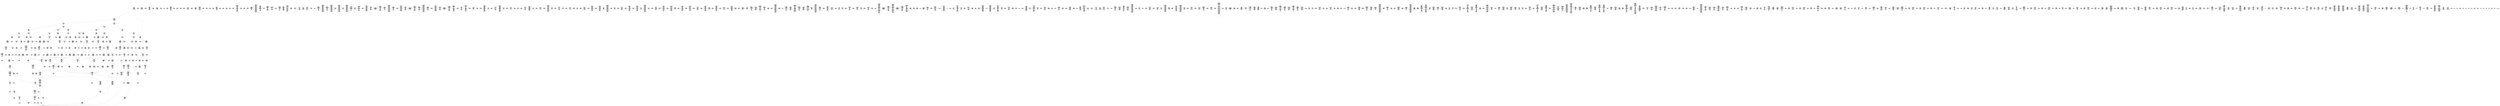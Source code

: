 /* Generated by GvGen v.1.0 (https://www.github.com/stricaud/gvgen) */

digraph G {
compound=true;
   node1 [label="[anywhere]"];
   node2 [label="# 0x0
PUSHX Data
PUSHX Data
MSTORE
PUSHX LogicData
CALLDATASIZE
LT
PUSHX Data
JUMPI
"];
   node3 [label="# 0xd
PUSHX Data
CALLDATALOAD
PUSHX BitData
SHR
PUSHX LogicData
GT
PUSHX Data
JUMPI
"];
   node4 [label="# 0x1e
PUSHX LogicData
GT
PUSHX Data
JUMPI
"];
   node5 [label="# 0x29
PUSHX LogicData
GT
PUSHX Data
JUMPI
"];
   node6 [label="# 0x34
PUSHX LogicData
EQ
PUSHX Data
JUMPI
"];
   node7 [label="# 0x3f
PUSHX LogicData
EQ
PUSHX Data
JUMPI
"];
   node8 [label="# 0x4a
PUSHX LogicData
EQ
PUSHX Data
JUMPI
"];
   node9 [label="# 0x55
PUSHX LogicData
EQ
PUSHX Data
JUMPI
"];
   node10 [label="# 0x60
PUSHX Data
REVERT
"];
   node11 [label="# 0x64
JUMPDEST
PUSHX LogicData
EQ
PUSHX Data
JUMPI
"];
   node12 [label="# 0x70
PUSHX LogicData
EQ
PUSHX Data
JUMPI
"];
   node13 [label="# 0x7b
PUSHX LogicData
EQ
PUSHX Data
JUMPI
"];
   node14 [label="# 0x86
PUSHX LogicData
EQ
PUSHX Data
JUMPI
"];
   node15 [label="# 0x91
PUSHX Data
REVERT
"];
   node16 [label="# 0x95
JUMPDEST
PUSHX LogicData
GT
PUSHX Data
JUMPI
"];
   node17 [label="# 0xa1
PUSHX LogicData
EQ
PUSHX Data
JUMPI
"];
   node18 [label="# 0xac
PUSHX LogicData
EQ
PUSHX Data
JUMPI
"];
   node19 [label="# 0xb7
PUSHX LogicData
EQ
PUSHX Data
JUMPI
"];
   node20 [label="# 0xc2
PUSHX LogicData
EQ
PUSHX Data
JUMPI
"];
   node21 [label="# 0xcd
PUSHX Data
REVERT
"];
   node22 [label="# 0xd1
JUMPDEST
PUSHX LogicData
EQ
PUSHX Data
JUMPI
"];
   node23 [label="# 0xdd
PUSHX LogicData
EQ
PUSHX Data
JUMPI
"];
   node24 [label="# 0xe8
PUSHX LogicData
EQ
PUSHX Data
JUMPI
"];
   node25 [label="# 0xf3
PUSHX Data
REVERT
"];
   node26 [label="# 0xf7
JUMPDEST
PUSHX LogicData
GT
PUSHX Data
JUMPI
"];
   node27 [label="# 0x103
PUSHX LogicData
GT
PUSHX Data
JUMPI
"];
   node28 [label="# 0x10e
PUSHX LogicData
EQ
PUSHX Data
JUMPI
"];
   node29 [label="# 0x119
PUSHX LogicData
EQ
PUSHX Data
JUMPI
"];
   node30 [label="# 0x124
PUSHX LogicData
EQ
PUSHX Data
JUMPI
"];
   node31 [label="# 0x12f
PUSHX LogicData
EQ
PUSHX Data
JUMPI
"];
   node32 [label="# 0x13a
PUSHX Data
REVERT
"];
   node33 [label="# 0x13e
JUMPDEST
PUSHX LogicData
EQ
PUSHX Data
JUMPI
"];
   node34 [label="# 0x14a
PUSHX LogicData
EQ
PUSHX Data
JUMPI
"];
   node35 [label="# 0x155
PUSHX LogicData
EQ
PUSHX Data
JUMPI
"];
   node36 [label="# 0x160
PUSHX Data
REVERT
"];
   node37 [label="# 0x164
JUMPDEST
PUSHX LogicData
GT
PUSHX Data
JUMPI
"];
   node38 [label="# 0x170
PUSHX LogicData
EQ
PUSHX Data
JUMPI
"];
   node39 [label="# 0x17b
PUSHX LogicData
EQ
PUSHX Data
JUMPI
"];
   node40 [label="# 0x186
PUSHX LogicData
EQ
PUSHX Data
JUMPI
"];
   node41 [label="# 0x191
PUSHX LogicData
EQ
PUSHX Data
JUMPI
"];
   node42 [label="# 0x19c
PUSHX Data
REVERT
"];
   node43 [label="# 0x1a0
JUMPDEST
PUSHX LogicData
EQ
PUSHX Data
JUMPI
"];
   node44 [label="# 0x1ab
PUSHX LogicData
EQ
PUSHX Data
JUMPI
"];
   node45 [label="# 0x1b6
PUSHX LogicData
EQ
PUSHX Data
JUMPI
"];
   node46 [label="# 0x1c1
JUMPDEST
PUSHX Data
REVERT
"];
   node47 [label="# 0x1c6
JUMPDEST
CALLVALUE
ISZERO
PUSHX Data
JUMPI
"];
   node48 [label="# 0x1ce
PUSHX Data
REVERT
"];
   node49 [label="# 0x1d2
JUMPDEST
PUSHX Data
PUSHX Data
CALLDATASIZE
PUSHX Data
PUSHX Data
JUMP
"];
   node50 [label="# 0x1e1
JUMPDEST
PUSHX Data
JUMP
"];
   node51 [label="# 0x1e6
JUMPDEST
PUSHX MemData
MLOAD
MSTORE
PUSHX ArithData
ADD
"];
   node52 [label="# 0x1f0
JUMPDEST
PUSHX MemData
MLOAD
SUB
RETURN
"];
   node53 [label="# 0x1f9
JUMPDEST
CALLVALUE
ISZERO
PUSHX Data
JUMPI
"];
   node54 [label="# 0x201
PUSHX Data
REVERT
"];
   node55 [label="# 0x205
JUMPDEST
PUSHX Data
PUSHX Data
CALLDATASIZE
PUSHX Data
PUSHX Data
JUMP
"];
   node56 [label="# 0x214
JUMPDEST
PUSHX Data
JUMP
"];
   node57 [label="# 0x219
JUMPDEST
PUSHX MemData
MLOAD
ISZERO
ISZERO
MSTORE
PUSHX ArithData
ADD
PUSHX Data
JUMP
"];
   node58 [label="# 0x229
JUMPDEST
CALLVALUE
ISZERO
PUSHX Data
JUMPI
"];
   node59 [label="# 0x231
PUSHX Data
REVERT
"];
   node60 [label="# 0x235
JUMPDEST
PUSHX Data
PUSHX Data
CALLDATASIZE
PUSHX Data
PUSHX Data
JUMP
"];
   node61 [label="# 0x244
JUMPDEST
PUSHX Data
JUMP
"];
   node62 [label="# 0x249
JUMPDEST
PUSHX MemData
MLOAD
PUSHX Data
PUSHX Data
JUMP
"];
   node63 [label="# 0x256
JUMPDEST
PUSHX Data
PUSHX Data
CALLDATASIZE
PUSHX Data
PUSHX Data
JUMP
"];
   node64 [label="# 0x264
JUMPDEST
PUSHX Data
JUMP
"];
   node65 [label="# 0x269
JUMPDEST
STOP
"];
   node66 [label="# 0x26b
JUMPDEST
CALLVALUE
ISZERO
PUSHX Data
JUMPI
"];
   node67 [label="# 0x273
PUSHX Data
REVERT
"];
   node68 [label="# 0x277
JUMPDEST
PUSHX Data
PUSHX Data
CALLDATASIZE
PUSHX Data
PUSHX Data
JUMP
"];
   node69 [label="# 0x286
JUMPDEST
PUSHX Data
JUMP
"];
   node70 [label="# 0x28b
JUMPDEST
CALLVALUE
ISZERO
PUSHX Data
JUMPI
"];
   node71 [label="# 0x293
PUSHX Data
REVERT
"];
   node72 [label="# 0x297
JUMPDEST
PUSHX Data
PUSHX Data
JUMP
"];
   node73 [label="# 0x2a0
JUMPDEST
CALLVALUE
ISZERO
PUSHX Data
JUMPI
"];
   node74 [label="# 0x2a8
PUSHX Data
REVERT
"];
   node75 [label="# 0x2ac
JUMPDEST
PUSHX Data
PUSHX Data
CALLDATASIZE
PUSHX Data
PUSHX Data
JUMP
"];
   node76 [label="# 0x2bb
JUMPDEST
PUSHX Data
PUSHX Data
MSTORE
PUSHX Data
MSTORE
PUSHX Data
SHA3
MSTORE
MSTORE
SHA3
SLOAD
JUMP
"];
   node77 [label="# 0x2d8
JUMPDEST
CALLVALUE
ISZERO
PUSHX Data
JUMPI
"];
   node78 [label="# 0x2e0
PUSHX Data
REVERT
"];
   node79 [label="# 0x2e4
JUMPDEST
PUSHX Data
PUSHX Data
CALLDATASIZE
PUSHX Data
PUSHX Data
JUMP
"];
   node80 [label="# 0x2f3
JUMPDEST
PUSHX Data
JUMP
"];
   node81 [label="# 0x2f8
JUMPDEST
CALLVALUE
ISZERO
PUSHX Data
JUMPI
"];
   node82 [label="# 0x300
PUSHX Data
REVERT
"];
   node83 [label="# 0x304
JUMPDEST
PUSHX Data
PUSHX Data
CALLDATASIZE
PUSHX Data
PUSHX Data
JUMP
"];
   node84 [label="# 0x313
JUMPDEST
PUSHX Data
JUMP
"];
   node85 [label="# 0x318
JUMPDEST
CALLVALUE
ISZERO
PUSHX Data
JUMPI
"];
   node86 [label="# 0x320
PUSHX Data
REVERT
"];
   node87 [label="# 0x324
JUMPDEST
PUSHX Data
PUSHX Data
CALLDATASIZE
PUSHX Data
PUSHX Data
JUMP
"];
   node88 [label="# 0x333
JUMPDEST
PUSHX Data
JUMP
"];
   node89 [label="# 0x338
JUMPDEST
CALLVALUE
ISZERO
PUSHX Data
JUMPI
"];
   node90 [label="# 0x340
PUSHX Data
REVERT
"];
   node91 [label="# 0x344
JUMPDEST
PUSHX Data
PUSHX Data
CALLDATASIZE
PUSHX Data
PUSHX Data
JUMP
"];
   node92 [label="# 0x353
JUMPDEST
PUSHX Data
JUMP
"];
   node93 [label="# 0x358
JUMPDEST
PUSHX MemData
MLOAD
PUSHX Data
PUSHX Data
JUMP
"];
   node94 [label="# 0x365
JUMPDEST
CALLVALUE
ISZERO
PUSHX Data
JUMPI
"];
   node95 [label="# 0x36d
PUSHX Data
REVERT
"];
   node96 [label="# 0x371
JUMPDEST
PUSHX Data
PUSHX Data
CALLDATASIZE
PUSHX Data
PUSHX Data
JUMP
"];
   node97 [label="# 0x380
JUMPDEST
PUSHX Data
JUMP
"];
   node98 [label="# 0x385
JUMPDEST
PUSHX MemData
MLOAD
PUSHX Data
PUSHX Data
JUMP
"];
   node99 [label="# 0x392
JUMPDEST
CALLVALUE
ISZERO
PUSHX Data
JUMPI
"];
   node100 [label="# 0x39a
PUSHX Data
REVERT
"];
   node101 [label="# 0x39e
JUMPDEST
PUSHX Data
PUSHX Data
CALLDATASIZE
PUSHX Data
PUSHX Data
JUMP
"];
   node102 [label="# 0x3ad
JUMPDEST
PUSHX Data
PUSHX Data
MSTORE
PUSHX Data
MSTORE
PUSHX Data
SHA3
SLOAD
PUSHX BitData
AND
JUMP
"];
   node103 [label="# 0x3c2
JUMPDEST
CALLVALUE
ISZERO
PUSHX Data
JUMPI
"];
   node104 [label="# 0x3ca
PUSHX Data
REVERT
"];
   node105 [label="# 0x3ce
JUMPDEST
PUSHX Data
PUSHX Data
CALLDATASIZE
PUSHX Data
PUSHX Data
JUMP
"];
   node106 [label="# 0x3dd
JUMPDEST
PUSHX Data
JUMP
"];
   node107 [label="# 0x3e2
JUMPDEST
CALLVALUE
ISZERO
PUSHX Data
JUMPI
"];
   node108 [label="# 0x3ea
PUSHX Data
REVERT
"];
   node109 [label="# 0x3ee
JUMPDEST
PUSHX Data
PUSHX Data
CALLDATASIZE
PUSHX Data
PUSHX Data
JUMP
"];
   node110 [label="# 0x3fd
JUMPDEST
PUSHX Data
JUMP
"];
   node111 [label="# 0x402
JUMPDEST
CALLVALUE
ISZERO
PUSHX Data
JUMPI
"];
   node112 [label="# 0x40a
PUSHX Data
REVERT
"];
   node113 [label="# 0x40e
JUMPDEST
PUSHX Data
PUSHX Data
JUMP
"];
   node114 [label="# 0x417
JUMPDEST
CALLVALUE
ISZERO
PUSHX Data
JUMPI
"];
   node115 [label="# 0x41f
PUSHX Data
REVERT
"];
   node116 [label="# 0x423
JUMPDEST
PUSHX Data
PUSHX Data
CALLDATASIZE
PUSHX Data
PUSHX Data
JUMP
"];
   node117 [label="# 0x432
JUMPDEST
PUSHX Data
JUMP
"];
   node118 [label="# 0x437
JUMPDEST
CALLVALUE
ISZERO
PUSHX Data
JUMPI
"];
   node119 [label="# 0x43f
PUSHX Data
REVERT
"];
   node120 [label="# 0x443
JUMPDEST
PUSHX Data
PUSHX Data
CALLDATASIZE
PUSHX Data
PUSHX Data
JUMP
"];
   node121 [label="# 0x452
JUMPDEST
PUSHX Data
JUMP
"];
   node122 [label="# 0x457
JUMPDEST
CALLVALUE
ISZERO
PUSHX Data
JUMPI
"];
   node123 [label="# 0x45f
PUSHX Data
REVERT
"];
   node124 [label="# 0x463
JUMPDEST
PUSHX StorData
SLOAD
PUSHX MemData
MLOAD
PUSHX ArithData
PUSHX BitData
PUSHX BitData
SHL
SUB
AND
MSTORE
PUSHX ArithData
ADD
PUSHX Data
JUMP
"];
   node125 [label="# 0x47f
JUMPDEST
CALLVALUE
ISZERO
PUSHX Data
JUMPI
"];
   node126 [label="# 0x487
PUSHX Data
REVERT
"];
   node127 [label="# 0x48b
JUMPDEST
PUSHX Data
PUSHX Data
CALLDATASIZE
PUSHX Data
PUSHX Data
JUMP
"];
   node128 [label="# 0x49a
JUMPDEST
PUSHX Data
PUSHX Data
MSTORE
PUSHX Data
MSTORE
PUSHX Data
SHA3
SLOAD
JUMP
"];
   node129 [label="# 0x4ac
JUMPDEST
CALLVALUE
ISZERO
PUSHX Data
JUMPI
"];
   node130 [label="# 0x4b4
PUSHX Data
REVERT
"];
   node131 [label="# 0x4b8
JUMPDEST
PUSHX Data
PUSHX Data
CALLDATASIZE
PUSHX Data
PUSHX Data
JUMP
"];
   node132 [label="# 0x4c7
JUMPDEST
PUSHX Data
JUMP
"];
   node133 [label="# 0x4cc
JUMPDEST
CALLVALUE
ISZERO
PUSHX Data
JUMPI
"];
   node134 [label="# 0x4d4
PUSHX Data
REVERT
"];
   node135 [label="# 0x4d8
JUMPDEST
PUSHX Data
PUSHX Data
CALLDATASIZE
PUSHX Data
PUSHX Data
JUMP
"];
   node136 [label="# 0x4e7
JUMPDEST
PUSHX Data
JUMP
"];
   node137 [label="# 0x4ec
JUMPDEST
CALLVALUE
ISZERO
PUSHX Data
JUMPI
"];
   node138 [label="# 0x4f4
PUSHX Data
REVERT
"];
   node139 [label="# 0x4f8
JUMPDEST
PUSHX Data
PUSHX Data
CALLDATASIZE
PUSHX Data
PUSHX Data
JUMP
"];
   node140 [label="# 0x507
JUMPDEST
PUSHX Data
JUMP
"];
   node141 [label="# 0x50c
JUMPDEST
CALLVALUE
ISZERO
PUSHX Data
JUMPI
"];
   node142 [label="# 0x514
PUSHX Data
REVERT
"];
   node143 [label="# 0x518
JUMPDEST
PUSHX Data
PUSHX Data
CALLDATASIZE
PUSHX Data
PUSHX Data
JUMP
"];
   node144 [label="# 0x527
JUMPDEST
PUSHX Data
JUMP
"];
   node145 [label="# 0x52c
JUMPDEST
CALLVALUE
ISZERO
PUSHX Data
JUMPI
"];
   node146 [label="# 0x534
PUSHX Data
REVERT
"];
   node147 [label="# 0x538
JUMPDEST
PUSHX Data
PUSHX Data
CALLDATASIZE
PUSHX Data
PUSHX Data
JUMP
"];
   node148 [label="# 0x547
JUMPDEST
PUSHX Data
JUMP
"];
   node149 [label="# 0x54c
JUMPDEST
CALLVALUE
ISZERO
PUSHX Data
JUMPI
"];
   node150 [label="# 0x554
PUSHX Data
REVERT
"];
   node151 [label="# 0x558
JUMPDEST
PUSHX Data
PUSHX Data
CALLDATASIZE
PUSHX Data
PUSHX Data
JUMP
"];
   node152 [label="# 0x567
JUMPDEST
PUSHX ArithData
PUSHX BitData
PUSHX BitData
SHL
SUB
AND
PUSHX Data
MSTORE
PUSHX Data
PUSHX Data
MSTORE
PUSHX Data
SHA3
AND
MSTORE
MSTORE
SHA3
SLOAD
PUSHX BitData
AND
JUMP
"];
   node153 [label="# 0x595
JUMPDEST
CALLVALUE
ISZERO
PUSHX Data
JUMPI
"];
   node154 [label="# 0x59d
PUSHX Data
REVERT
"];
   node155 [label="# 0x5a1
JUMPDEST
PUSHX Data
PUSHX Data
CALLDATASIZE
PUSHX Data
PUSHX Data
JUMP
"];
   node156 [label="# 0x5b0
JUMPDEST
PUSHX Data
JUMP
"];
   node157 [label="# 0x5b5
JUMPDEST
CALLVALUE
ISZERO
PUSHX Data
JUMPI
"];
   node158 [label="# 0x5bd
PUSHX Data
REVERT
"];
   node159 [label="# 0x5c1
JUMPDEST
PUSHX Data
PUSHX Data
CALLDATASIZE
PUSHX Data
PUSHX Data
JUMP
"];
   node160 [label="# 0x5d0
JUMPDEST
PUSHX Data
JUMP
"];
   node161 [label="# 0x5d5
JUMPDEST
CALLVALUE
ISZERO
PUSHX Data
JUMPI
"];
   node162 [label="# 0x5dd
PUSHX Data
REVERT
"];
   node163 [label="# 0x5e1
JUMPDEST
PUSHX Data
PUSHX Data
CALLDATASIZE
PUSHX Data
PUSHX Data
JUMP
"];
   node164 [label="# 0x5f0
JUMPDEST
PUSHX Data
JUMP
"];
   node165 [label="# 0x5f5
JUMPDEST
PUSHX Data
PUSHX ArithData
PUSHX BitData
PUSHX BitData
SHL
SUB
AND
PUSHX Data
JUMPI
"];
   node166 [label="# 0x606
PUSHX MemData
MLOAD
PUSHX BitData
PUSHX BitData
SHL
MSTORE
PUSHX Data
PUSHX ArithData
ADD
MSTORE
PUSHX Data
PUSHX ArithData
ADD
MSTORE
PUSHX Data
PUSHX ArithData
ADD
MSTORE
PUSHX BitData
PUSHX BitData
SHL
PUSHX ArithData
ADD
MSTORE
PUSHX ArithData
ADD
"];
   node167 [label="# 0x65d
JUMPDEST
PUSHX MemData
MLOAD
SUB
REVERT
"];
   node168 [label="# 0x666
JUMPDEST
PUSHX Data
MSTORE
PUSHX Data
MSTORE
PUSHX Data
SHA3
PUSHX ArithData
PUSHX BitData
PUSHX BitData
SHL
SUB
AND
MSTORE
MSTORE
SHA3
SLOAD
"];
   node169 [label="# 0x689
JUMPDEST
JUMP
"];
   node170 [label="# 0x68f
JUMPDEST
PUSHX Data
PUSHX ArithData
PUSHX BitData
PUSHX BitData
SHL
SUB
NOT
AND
PUSHX BitData
PUSHX BitData
SHL
EQ
PUSHX Data
JUMPI
"];
   node171 [label="# 0x6ab
PUSHX ArithData
PUSHX BitData
PUSHX BitData
SHL
SUB
NOT
AND
PUSHX BitData
PUSHX BitData
SHL
EQ
"];
   node172 [label="# 0x6c0
JUMPDEST
PUSHX Data
JUMPI
"];
   node173 [label="# 0x6c6
PUSHX BitData
PUSHX BitData
SHL
PUSHX ArithData
PUSHX BitData
PUSHX BitData
SHL
SUB
NOT
AND
EQ
PUSHX Data
JUMP
"];
   node174 [label="# 0x6df
JUMPDEST
PUSHX Data
MSTORE
PUSHX Data
PUSHX Data
MSTORE
PUSHX Data
SHA3
SLOAD
PUSHX Data
PUSHX Data
PUSHX Data
JUMP
"];
   node175 [label="# 0x6fc
JUMPDEST
PUSHX ArithData
ADD
PUSHX ArithData
DIV
MUL
PUSHX ArithData
ADD
PUSHX MemData
MLOAD
ADD
PUSHX Data
MSTORE
MSTORE
PUSHX ArithData
ADD
SLOAD
PUSHX Data
PUSHX Data
JUMP
"];
   node176 [label="# 0x728
JUMPDEST
ISZERO
PUSHX Data
JUMPI
"];
   node177 [label="# 0x72f
PUSHX LogicData
LT
PUSHX Data
JUMPI
"];
   node178 [label="# 0x737
PUSHX ArithData
SLOAD
DIV
MUL
MSTORE
PUSHX ArithData
ADD
PUSHX Data
JUMP
"];
   node179 [label="# 0x74a
JUMPDEST
ADD
PUSHX Data
MSTORE
PUSHX Data
PUSHX Data
SHA3
"];
   node180 [label="# 0x758
JUMPDEST
SLOAD
MSTORE
PUSHX ArithData
ADD
PUSHX ArithData
ADD
GT
PUSHX Data
JUMPI
"];
   node181 [label="# 0x76c
SUB
PUSHX BitData
AND
ADD
"];
   node182 [label="# 0x775
JUMPDEST
JUMP
"];
   node183 [label="# 0x781
JUMPDEST
PUSHX StorData
SLOAD
PUSHX ArithData
PUSHX BitData
PUSHX BitData
SHL
SUB
AND
CALLER
EQ
PUSHX Data
JUMPI
"];
   node184 [label="# 0x794
PUSHX MemData
MLOAD
PUSHX BitData
PUSHX BitData
SHL
MSTORE
PUSHX Data
PUSHX ArithData
ADD
MSTORE
PUSHX Data
PUSHX ArithData
ADD
MSTORE
PUSHX BitData
PUSHX BitData
SHL
PUSHX ArithData
ADD
MSTORE
PUSHX ArithData
ADD
PUSHX Data
JUMP
"];
   node185 [label="# 0x7cc
JUMPDEST
PUSHX StorData
SLOAD
PUSHX ArithData
PUSHX BitData
PUSHX BitData
SHL
SUB
AND
AND
EQ
PUSHX Data
JUMPI
"];
   node186 [label="# 0x7e2
PUSHX MemData
MLOAD
PUSHX BitData
PUSHX BitData
SHL
MSTORE
PUSHX Data
PUSHX ArithData
ADD
MSTORE
PUSHX Data
PUSHX ArithData
ADD
MSTORE
PUSHX BitData
PUSHX BitData
SHL
PUSHX ArithData
ADD
MSTORE
PUSHX ArithData
ADD
PUSHX Data
JUMP
"];
   node187 [label="# 0x81a
JUMPDEST
EQ
PUSHX Data
JUMPI
"];
   node188 [label="# 0x822
PUSHX MemData
MLOAD
PUSHX BitData
PUSHX BitData
SHL
MSTORE
PUSHX Data
PUSHX ArithData
ADD
MSTORE
PUSHX Data
PUSHX ArithData
ADD
MSTORE
PUSHX BitData
PUSHX BitData
SHL
PUSHX ArithData
ADD
MSTORE
PUSHX ArithData
ADD
PUSHX Data
JUMP
"];
   node189 [label="# 0x85e
JUMPDEST
EQ
PUSHX Data
JUMPI
"];
   node190 [label="# 0x866
PUSHX MemData
MLOAD
PUSHX BitData
PUSHX BitData
SHL
MSTORE
PUSHX Data
PUSHX ArithData
ADD
MSTORE
PUSHX Data
PUSHX ArithData
ADD
MSTORE
PUSHX BitData
PUSHX BitData
SHL
PUSHX ArithData
ADD
MSTORE
PUSHX ArithData
ADD
PUSHX Data
JUMP
"];
   node191 [label="# 0x8a2
JUMPDEST
PUSHX StorData
SLOAD
PUSHX StorData
SLOAD
PUSHX ArithData
PUSHX BitData
PUSHX BitData
SHL
SUB
AND
AND
PUSHX Data
"];
   node192 [label="# 0x8b8
JUMPDEST
LT
ISZERO
PUSHX Data
JUMPI
"];
   node193 [label="# 0x8c1
PUSHX ArithData
PUSHX BitData
PUSHX BitData
SHL
SUB
AND
PUSHX ArithData
PUSHX BitData
PUSHX BitData
SHL
SUB
AND
PUSHX Data
LT
PUSHX Data
JUMPI
"];
   node194 [label="# 0x8e4
PUSHX Data
PUSHX Data
JUMP
"];
   node195 [label="# 0x8eb
JUMPDEST
PUSHX ArithData
MUL
ADD
CALLDATALOAD
PUSHX MemData
MLOAD
PUSHX BitData
AND
PUSHX BitData
SHL
MSTORE
PUSHX ArithData
ADD
PUSHX Data
MSTORE
PUSHX ArithData
ADD
JUMP
"];
   node196 [label="# 0x910
JUMPDEST
PUSHX Data
PUSHX MemData
MLOAD
SUB
GAS
STATICCALL
ISZERO
ISZERO
PUSHX Data
JUMPI
"];
   node197 [label="# 0x924
RETURNDATASIZE
PUSHX Data
RETURNDATACOPY
RETURNDATASIZE
PUSHX Data
REVERT
"];
   node198 [label="# 0x92d
JUMPDEST
PUSHX MemData
MLOAD
RETURNDATASIZE
PUSHX BitData
NOT
PUSHX ArithData
ADD
AND
ADD
PUSHX Data
MSTORE
ADD
PUSHX Data
PUSHX Data
JUMP
"];
   node199 [label="# 0x951
JUMPDEST
PUSHX ArithData
PUSHX BitData
PUSHX BitData
SHL
SUB
AND
EQ
PUSHX Data
JUMPI
"];
   node200 [label="# 0x960
PUSHX MemData
MLOAD
PUSHX BitData
PUSHX BitData
SHL
MSTORE
PUSHX Data
PUSHX ArithData
ADD
MSTORE
PUSHX Data
PUSHX ArithData
ADD
MSTORE
PUSHX BitData
PUSHX BitData
SHL
PUSHX ArithData
ADD
MSTORE
PUSHX ArithData
ADD
PUSHX Data
JUMP
"];
   node201 [label="# 0x99e
JUMPDEST
PUSHX Data
PUSHX ArithData
PUSHX BitData
PUSHX BitData
SHL
SUB
AND
PUSHX Data
LT
PUSHX Data
JUMPI
"];
   node202 [label="# 0x9ba
PUSHX Data
PUSHX Data
JUMP
"];
   node203 [label="# 0x9c1
JUMPDEST
PUSHX ArithData
MUL
ADD
CALLDATALOAD
PUSHX MemData
MLOAD
PUSHX BitData
AND
PUSHX BitData
SHL
MSTORE
PUSHX ArithData
ADD
PUSHX Data
MSTORE
PUSHX ArithData
ADD
JUMP
"];
   node204 [label="# 0x9e6
JUMPDEST
PUSHX Data
PUSHX MemData
MLOAD
SUB
GAS
STATICCALL
ISZERO
ISZERO
PUSHX Data
JUMPI
"];
   node205 [label="# 0x9fa
RETURNDATASIZE
PUSHX Data
RETURNDATACOPY
RETURNDATASIZE
PUSHX Data
REVERT
"];
   node206 [label="# 0xa03
JUMPDEST
PUSHX MemData
MLOAD
RETURNDATASIZE
PUSHX BitData
NOT
PUSHX ArithData
ADD
AND
ADD
PUSHX Data
MSTORE
ADD
PUSHX Data
PUSHX Data
JUMP
"];
   node207 [label="# 0xa27
JUMPDEST
PUSHX ArithData
PUSHX BitData
PUSHX BitData
SHL
SUB
NOT
AND
PUSHX ArithData
SUB
PUSHX Data
JUMPI
"];
   node208 [label="# 0xa3c
PUSHX MemData
MLOAD
PUSHX BitData
PUSHX BitData
SHL
MSTORE
PUSHX Data
PUSHX ArithData
ADD
MSTORE
PUSHX Data
PUSHX ArithData
ADD
MSTORE
PUSHX BitData
PUSHX BitData
SHL
PUSHX ArithData
ADD
MSTORE
PUSHX ArithData
ADD
PUSHX Data
JUMP
"];
   node209 [label="# 0xa7c
JUMPDEST
PUSHX Data
PUSHX ArithData
PUSHX BitData
PUSHX BitData
SHL
SUB
AND
PUSHX Data
LT
PUSHX Data
JUMPI
"];
   node210 [label="# 0xa98
PUSHX Data
PUSHX Data
JUMP
"];
   node211 [label="# 0xa9f
JUMPDEST
PUSHX ArithData
MUL
ADD
CALLDATALOAD
PUSHX MemData
MLOAD
PUSHX BitData
AND
PUSHX BitData
SHL
MSTORE
PUSHX ArithData
ADD
PUSHX Data
MSTORE
PUSHX ArithData
ADD
JUMP
"];
   node212 [label="# 0xac4
JUMPDEST
PUSHX Data
PUSHX MemData
MLOAD
SUB
GAS
STATICCALL
ISZERO
ISZERO
PUSHX Data
JUMPI
"];
   node213 [label="# 0xad8
RETURNDATASIZE
PUSHX Data
RETURNDATACOPY
RETURNDATASIZE
PUSHX Data
REVERT
"];
   node214 [label="# 0xae1
JUMPDEST
PUSHX MemData
MLOAD
RETURNDATASIZE
PUSHX BitData
NOT
PUSHX ArithData
ADD
AND
ADD
PUSHX Data
MSTORE
ADD
PUSHX Data
PUSHX Data
JUMP
"];
   node215 [label="# 0xb05
JUMPDEST
PUSHX ArithData
PUSHX BitData
PUSHX BitData
SHL
SUB
NOT
AND
PUSHX Data
MSTORE
PUSHX Data
PUSHX Data
MSTORE
PUSHX Data
SHA3
SLOAD
LT
PUSHX Data
JUMPI
"];
   node216 [label="# 0xb2d
PUSHX Data
PUSHX Data
JUMP
"];
   node217 [label="# 0xb34
JUMPDEST
PUSHX ArithData
MUL
ADD
CALLDATALOAD
LT
ISZERO
ISZERO
PUSHX Data
JUMPI
"];
   node218 [label="# 0xb44
PUSHX ArithData
PUSHX BitData
PUSHX BitData
SHL
SUB
NOT
AND
PUSHX Data
MSTORE
PUSHX Data
PUSHX Data
MSTORE
PUSHX Data
SHA3
PUSHX ArithData
ADD
SLOAD
LT
PUSHX Data
JUMPI
"];
   node219 [label="# 0xb6c
PUSHX Data
PUSHX Data
JUMP
"];
   node220 [label="# 0xb73
JUMPDEST
PUSHX ArithData
MUL
ADD
CALLDATALOAD
GT
ISZERO
"];
   node221 [label="# 0xb7d
JUMPDEST
PUSHX Data
JUMPI
"];
   node222 [label="# 0xb83
ISZERO
PUSHX Data
JUMPI
"];
   node223 [label="# 0xb8b
PUSHX BitData
PUSHX BitData
SHL
PUSHX Data
MSTORE
PUSHX Data
PUSHX Data
MSTORE
PUSHX MemData
MLOAD
PUSHX Data
PUSHX Data
CODECOPY
MLOAD
MSTORE
SLOAD
PUSHX Data
PUSHX Data
PUSHX Data
JUMP
"];
   node224 [label="# 0xbb3
JUMPDEST
LT
PUSHX Data
JUMPI
"];
   node225 [label="# 0xbbe
PUSHX Data
PUSHX Data
JUMP
"];
   node226 [label="# 0xbc5
JUMPDEST
PUSHX ArithData
MUL
ADD
CALLDATALOAD
LT
ISZERO
ISZERO
PUSHX Data
JUMPI
"];
   node227 [label="# 0xbd5
PUSHX BitData
PUSHX BitData
SHL
PUSHX Data
MSTORE
PUSHX Data
PUSHX Data
MSTORE
PUSHX MemData
MLOAD
PUSHX Data
PUSHX Data
CODECOPY
MLOAD
MSTORE
SLOAD
PUSHX Data
PUSHX Data
PUSHX Data
JUMP
"];
   node228 [label="# 0xbfd
JUMPDEST
LT
PUSHX Data
JUMPI
"];
   node229 [label="# 0xc08
PUSHX Data
PUSHX Data
JUMP
"];
   node230 [label="# 0xc0f
JUMPDEST
PUSHX ArithData
MUL
ADD
CALLDATALOAD
GT
ISZERO
"];
   node231 [label="# 0xc19
JUMPDEST
PUSHX Data
JUMPI
"];
   node232 [label="# 0xc1f
PUSHX Data
LT
PUSHX Data
JUMPI
"];
   node233 [label="# 0xc2c
PUSHX Data
PUSHX Data
JUMP
"];
   node234 [label="# 0xc33
JUMPDEST
PUSHX ArithData
MUL
ADD
CALLDATALOAD
LT
ISZERO
ISZERO
PUSHX Data
JUMPI
"];
   node235 [label="# 0xc43
PUSHX BitData
PUSHX BitData
SHL
PUSHX Data
MSTORE
PUSHX Data
PUSHX Data
MSTORE
PUSHX StorData
SLOAD
PUSHX Data
PUSHX Data
PUSHX Data
JUMP
"];
   node236 [label="# 0xc7e
JUMPDEST
LT
PUSHX Data
JUMPI
"];
   node237 [label="# 0xc89
PUSHX Data
PUSHX Data
JUMP
"];
   node238 [label="# 0xc90
JUMPDEST
PUSHX ArithData
MUL
ADD
CALLDATALOAD
GT
ISZERO
"];
   node239 [label="# 0xc9a
JUMPDEST
PUSHX Data
JUMPI
"];
   node240 [label="# 0xc9f
PUSHX MemData
MLOAD
PUSHX BitData
PUSHX BitData
SHL
MSTORE
PUSHX Data
PUSHX ArithData
ADD
MSTORE
PUSHX Data
PUSHX ArithData
ADD
MSTORE
PUSHX Data
PUSHX ArithData
ADD
MSTORE
PUSHX ArithData
ADD
PUSHX Data
JUMP
"];
   node241 [label="# 0xce6
JUMPDEST
PUSHX Data
LT
PUSHX Data
JUMPI
"];
   node242 [label="# 0xcf3
PUSHX Data
PUSHX Data
JUMP
"];
   node243 [label="# 0xcfa
JUMPDEST
PUSHX ArithData
MUL
ADD
CALLDATALOAD
LT
ISZERO
ISZERO
PUSHX Data
JUMPI
"];
   node244 [label="# 0xd0a
PUSHX Data
LT
PUSHX Data
JUMPI
"];
   node245 [label="# 0xd17
PUSHX Data
PUSHX Data
JUMP
"];
   node246 [label="# 0xd1e
JUMPDEST
PUSHX ArithData
MUL
ADD
CALLDATALOAD
GT
ISZERO
"];
   node247 [label="# 0xd28
JUMPDEST
ISZERO
PUSHX Data
JUMPI
"];
   node248 [label="# 0xd2e
PUSHX Data
LT
PUSHX Data
JUMPI
"];
   node249 [label="# 0xd3a
PUSHX Data
PUSHX Data
JUMP
"];
   node250 [label="# 0xd41
JUMPDEST
PUSHX ArithData
MUL
ADD
CALLDATALOAD
PUSHX Data
PUSHX Data
LT
PUSHX Data
JUMPI
"];
   node251 [label="# 0xd57
PUSHX Data
PUSHX Data
JUMP
"];
   node252 [label="# 0xd5e
JUMPDEST
PUSHX ArithData
MUL
ADD
CALLDATALOAD
MSTORE
PUSHX ArithData
ADD
MSTORE
PUSHX ArithData
ADD
PUSHX Data
SHA3
PUSHX Data
LT
PUSHX Data
JUMPI
"];
   node253 [label="# 0xd80
PUSHX Data
PUSHX Data
JUMP
"];
   node254 [label="# 0xd87
JUMPDEST
PUSHX ArithData
MUL
ADD
CALLDATALOAD
MSTORE
PUSHX ArithData
ADD
MSTORE
PUSHX ArithData
ADD
PUSHX Data
SHA3
SLOAD
PUSHX Data
PUSHX Data
JUMP
"];
   node255 [label="# 0xda7
JUMPDEST
GT
ISZERO
PUSHX Data
JUMPI
"];
   node256 [label="# 0xdae
PUSHX MemData
MLOAD
PUSHX BitData
PUSHX BitData
SHL
MSTORE
PUSHX Data
PUSHX ArithData
ADD
MSTORE
PUSHX Data
PUSHX ArithData
ADD
MSTORE
PUSHX BitData
PUSHX BitData
SHL
PUSHX ArithData
ADD
MSTORE
PUSHX ArithData
ADD
PUSHX Data
JUMP
"];
   node257 [label="# 0xde9
JUMPDEST
PUSHX Data
JUMP
"];
   node258 [label="# 0xdee
JUMPDEST
PUSHX Data
LT
PUSHX Data
JUMPI
"];
   node259 [label="# 0xdfb
PUSHX Data
PUSHX Data
JUMP
"];
   node260 [label="# 0xe02
JUMPDEST
PUSHX ArithData
MUL
ADD
CALLDATALOAD
PUSHX Data
PUSHX Data
LT
PUSHX Data
JUMPI
"];
   node261 [label="# 0xe18
PUSHX Data
PUSHX Data
JUMP
"];
   node262 [label="# 0xe1f
JUMPDEST
PUSHX ArithData
MUL
ADD
CALLDATALOAD
MSTORE
PUSHX ArithData
ADD
MSTORE
PUSHX ArithData
ADD
PUSHX Data
SHA3
PUSHX Data
LT
PUSHX Data
JUMPI
"];
   node263 [label="# 0xe41
PUSHX Data
PUSHX Data
JUMP
"];
   node264 [label="# 0xe48
JUMPDEST
PUSHX ArithData
MUL
ADD
CALLDATALOAD
MSTORE
PUSHX ArithData
ADD
MSTORE
PUSHX ArithData
ADD
PUSHX Data
SHA3
SLOAD
PUSHX Data
PUSHX Data
JUMP
"];
   node265 [label="# 0xe68
JUMPDEST
GT
ISZERO
PUSHX Data
JUMPI
"];
   node266 [label="# 0xe6f
PUSHX MemData
MLOAD
PUSHX BitData
PUSHX BitData
SHL
MSTORE
PUSHX Data
PUSHX ArithData
ADD
MSTORE
PUSHX Data
PUSHX ArithData
ADD
MSTORE
PUSHX BitData
PUSHX BitData
SHL
PUSHX ArithData
ADD
MSTORE
PUSHX ArithData
ADD
PUSHX Data
JUMP
"];
   node267 [label="# 0xeaa
JUMPDEST
LT
PUSHX Data
JUMPI
"];
   node268 [label="# 0xeb5
PUSHX Data
PUSHX Data
JUMP
"];
   node269 [label="# 0xebc
JUMPDEST
PUSHX ArithData
MUL
ADD
CALLDATALOAD
PUSHX Data
PUSHX Data
LT
PUSHX Data
JUMPI
"];
   node270 [label="# 0xed2
PUSHX Data
PUSHX Data
JUMP
"];
   node271 [label="# 0xed9
JUMPDEST
PUSHX ArithData
MUL
ADD
CALLDATALOAD
MSTORE
PUSHX ArithData
ADD
MSTORE
PUSHX ArithData
ADD
PUSHX Data
SHA3
PUSHX Data
LT
PUSHX Data
JUMPI
"];
   node272 [label="# 0xefb
PUSHX Data
PUSHX Data
JUMP
"];
   node273 [label="# 0xf02
JUMPDEST
PUSHX ArithData
MUL
ADD
CALLDATALOAD
MSTORE
PUSHX ArithData
ADD
MSTORE
PUSHX ArithData
ADD
PUSHX Data
SHA3
SLOAD
PUSHX Data
PUSHX Data
JUMP
"];
   node274 [label="# 0xf22
JUMPDEST
PUSHX Data
PUSHX Data
LT
PUSHX Data
JUMPI
"];
   node275 [label="# 0xf31
PUSHX Data
PUSHX Data
JUMP
"];
   node276 [label="# 0xf38
JUMPDEST
PUSHX ArithData
MUL
ADD
CALLDATALOAD
MSTORE
PUSHX ArithData
ADD
MSTORE
PUSHX ArithData
ADD
PUSHX Data
SHA3
PUSHX Data
LT
PUSHX Data
JUMPI
"];
   node277 [label="# 0xf5a
PUSHX Data
PUSHX Data
JUMP
"];
   node278 [label="# 0xf61
JUMPDEST
PUSHX ArithData
MUL
ADD
CALLDATALOAD
MSTORE
PUSHX ArithData
ADD
MSTORE
PUSHX ArithData
ADD
PUSHX Data
SHA3
SSTORE
LT
PUSHX Data
JUMPI
"];
   node279 [label="# 0xf85
PUSHX Data
PUSHX Data
JUMP
"];
   node280 [label="# 0xf8c
JUMPDEST
PUSHX ArithData
MUL
ADD
CALLDATALOAD
PUSHX Data
PUSHX Data
LT
PUSHX Data
JUMPI
"];
   node281 [label="# 0xfa2
PUSHX Data
PUSHX Data
JUMP
"];
   node282 [label="# 0xfa9
JUMPDEST
PUSHX ArithData
MUL
ADD
CALLDATALOAD
MSTORE
PUSHX ArithData
ADD
MSTORE
PUSHX ArithData
ADD
PUSHX Data
SHA3
SLOAD
PUSHX Data
PUSHX Data
JUMP
"];
   node283 [label="# 0xfc9
JUMPDEST
PUSHX Data
PUSHX Data
LT
PUSHX Data
JUMPI
"];
   node284 [label="# 0xfd8
PUSHX Data
PUSHX Data
JUMP
"];
   node285 [label="# 0xfdf
JUMPDEST
PUSHX ArithData
MUL
ADD
CALLDATALOAD
MSTORE
PUSHX ArithData
ADD
MSTORE
PUSHX ArithData
ADD
PUSHX Data
SHA3
SSTORE
PUSHX Data
LT
PUSHX Data
JUMPI
"];
   node286 [label="# 0x1007
PUSHX Data
PUSHX Data
JUMP
"];
   node287 [label="# 0x100e
JUMPDEST
PUSHX ArithData
MUL
ADD
CALLDATALOAD
LT
PUSHX Data
JUMPI
"];
   node288 [label="# 0x1020
PUSHX Data
PUSHX Data
JUMP
"];
   node289 [label="# 0x1027
JUMPDEST
PUSHX ArithData
MUL
ADD
CALLDATALOAD
PUSHX MemData
MLOAD
PUSHX ArithData
ADD
PUSHX Data
MSTORE
PUSHX Data
MSTORE
PUSHX Data
JUMP
"];
   node290 [label="# 0x1043
JUMPDEST
PUSHX Data
PUSHX Data
JUMP
"];
   node291 [label="# 0x104f
JUMPDEST
PUSHX Data
JUMP
"];
   node292 [label="# 0x1056
JUMPDEST
PUSHX Data
PUSHX MemData
MLOAD
PUSHX Data
PUSHX Data
JUMP
"];
   node293 [label="# 0x1094
JUMPDEST
PUSHX MemData
MLOAD
SUB
LOGX
JUMP
"];
   node294 [label="# 0x10a8
JUMPDEST
PUSHX StorData
SLOAD
PUSHX ArithData
PUSHX BitData
PUSHX BitData
SHL
SUB
AND
CALLER
EQ
PUSHX Data
JUMPI
"];
   node295 [label="# 0x10bb
PUSHX MemData
MLOAD
PUSHX BitData
PUSHX BitData
SHL
MSTORE
PUSHX ArithData
ADD
PUSHX Data
PUSHX Data
JUMP
"];
   node296 [label="# 0x10d2
JUMPDEST
PUSHX StorData
SLOAD
PUSHX ArithData
PUSHX BitData
PUSHX BitData
SHL
SUB
NOT
AND
PUSHX ArithData
PUSHX BitData
PUSHX BitData
SHL
SUB
AND
OR
SSTORE
JUMP
"];
   node297 [label="# 0x10f4
JUMPDEST
PUSHX StorData
SLOAD
PUSHX ArithData
PUSHX BitData
PUSHX BitData
SHL
SUB
AND
CALLER
EQ
PUSHX Data
JUMPI
"];
   node298 [label="# 0x1107
PUSHX MemData
MLOAD
PUSHX BitData
PUSHX BitData
SHL
MSTORE
PUSHX ArithData
ADD
PUSHX Data
PUSHX Data
JUMP
"];
   node299 [label="# 0x111e
JUMPDEST
PUSHX MemData
MLOAD
CALLER
SELFBALANCE
ISZERO
PUSHX ArithData
MUL
PUSHX Data
CALL
ISZERO
ISZERO
PUSHX Data
JUMPI
"];
   node300 [label="# 0x1141
RETURNDATASIZE
PUSHX Data
RETURNDATACOPY
RETURNDATASIZE
PUSHX Data
REVERT
"];
   node301 [label="# 0x114a
JUMPDEST
JUMP
"];
   node302 [label="# 0x114d
JUMPDEST
PUSHX ArithData
PUSHX BitData
PUSHX BitData
SHL
SUB
AND
CALLER
EQ
PUSHX Data
JUMPI
"];
   node303 [label="# 0x115f
PUSHX Data
CALLER
PUSHX Data
JUMP
"];
   node304 [label="# 0x1169
JUMPDEST
PUSHX Data
JUMPI
"];
   node305 [label="# 0x116e
PUSHX MemData
MLOAD
PUSHX BitData
PUSHX BitData
SHL
MSTORE
PUSHX Data
PUSHX ArithData
ADD
MSTORE
PUSHX Data
PUSHX ArithData
ADD
MSTORE
PUSHX Data
PUSHX ArithData
ADD
MSTORE
PUSHX BitData
PUSHX BitData
SHL
PUSHX ArithData
ADD
MSTORE
PUSHX ArithData
ADD
PUSHX Data
JUMP
"];
   node306 [label="# 0x11d0
JUMPDEST
PUSHX Data
PUSHX Data
JUMP
"];
   node307 [label="# 0x11dd
JUMPDEST
JUMP
"];
   node308 [label="# 0x11e4
JUMPDEST
PUSHX StorData
SLOAD
PUSHX ArithData
PUSHX BitData
PUSHX BitData
SHL
SUB
AND
CALLER
EQ
PUSHX Data
JUMPI
"];
   node309 [label="# 0x11f7
PUSHX MemData
MLOAD
PUSHX BitData
PUSHX BitData
SHL
MSTORE
PUSHX ArithData
ADD
PUSHX Data
PUSHX Data
JUMP
"];
   node310 [label="# 0x120e
JUMPDEST
PUSHX ArithData
PUSHX BitData
PUSHX BitData
SHL
SUB
NOT
AND
PUSHX Data
MSTORE
PUSHX Data
PUSHX ArithData
MSTORE
PUSHX Data
SHA3
CALLDATALOAD
SSTORE
ADD
CALLDATALOAD
PUSHX ArithData
ADD
SSTORE
JUMP
"];
   node311 [label="# 0x123b
JUMPDEST
PUSHX StorData
SLOAD
PUSHX ArithData
PUSHX BitData
PUSHX BitData
SHL
SUB
AND
CALLER
EQ
PUSHX Data
JUMPI
"];
   node312 [label="# 0x124e
PUSHX MemData
MLOAD
PUSHX BitData
PUSHX BitData
SHL
MSTORE
PUSHX ArithData
ADD
PUSHX Data
PUSHX Data
JUMP
"];
   node313 [label="# 0x1265
JUMPDEST
PUSHX StorData
SLOAD
PUSHX ArithData
PUSHX BitData
PUSHX BitData
SHL
SUB
NOT
AND
PUSHX ArithData
PUSHX BitData
PUSHX BitData
SHL
SUB
AND
OR
SSTORE
JUMP
"];
   node314 [label="# 0x1287
JUMPDEST
PUSHX Data
MLOAD
MLOAD
EQ
PUSHX Data
JUMPI
"];
   node315 [label="# 0x1293
PUSHX MemData
MLOAD
PUSHX BitData
PUSHX BitData
SHL
MSTORE
PUSHX Data
PUSHX ArithData
ADD
MSTORE
PUSHX Data
PUSHX ArithData
ADD
MSTORE
PUSHX Data
PUSHX ArithData
ADD
MSTORE
PUSHX BitData
PUSHX BitData
SHL
PUSHX ArithData
ADD
MSTORE
PUSHX ArithData
ADD
PUSHX Data
JUMP
"];
   node316 [label="# 0x12ec
JUMPDEST
PUSHX Data
MLOAD
PUSHX ArithData
PUSHX BitData
PUSHX BitData
SHL
SUB
GT
ISZERO
PUSHX Data
JUMPI
"];
   node317 [label="# 0x1300
PUSHX Data
PUSHX Data
JUMP
"];
   node318 [label="# 0x1307
JUMPDEST
PUSHX MemData
MLOAD
MSTORE
PUSHX ArithData
MUL
PUSHX ArithData
ADD
ADD
PUSHX Data
MSTORE
ISZERO
PUSHX Data
JUMPI
"];
   node319 [label="# 0x1321
PUSHX ArithData
ADD
PUSHX ArithData
MUL
CALLDATASIZE
CALLDATACOPY
ADD
"];
   node320 [label="# 0x1330
JUMPDEST
PUSHX Data
"];
   node321 [label="# 0x1336
JUMPDEST
MLOAD
LT
ISZERO
PUSHX Data
JUMPI
"];
   node322 [label="# 0x1340
PUSHX Data
MLOAD
LT
PUSHX Data
JUMPI
"];
   node323 [label="# 0x134d
PUSHX Data
PUSHX Data
JUMP
"];
   node324 [label="# 0x1354
JUMPDEST
PUSHX ArithData
MUL
PUSHX ArithData
ADD
ADD
MLOAD
MLOAD
LT
PUSHX Data
JUMPI
"];
   node325 [label="# 0x1367
PUSHX Data
PUSHX Data
JUMP
"];
   node326 [label="# 0x136e
JUMPDEST
PUSHX ArithData
MUL
PUSHX ArithData
ADD
ADD
MLOAD
PUSHX Data
JUMP
"];
   node327 [label="# 0x137b
JUMPDEST
MLOAD
LT
PUSHX Data
JUMPI
"];
   node328 [label="# 0x1386
PUSHX Data
PUSHX Data
JUMP
"];
   node329 [label="# 0x138d
JUMPDEST
PUSHX ArithData
MUL
ADD
ADD
MSTORE
PUSHX Data
PUSHX Data
JUMP
"];
   node330 [label="# 0x13a1
JUMPDEST
PUSHX Data
JUMP
"];
   node331 [label="# 0x13a8
JUMPDEST
JUMP
"];
   node332 [label="# 0x13b0
JUMPDEST
PUSHX StorData
SLOAD
PUSHX MemData
MLOAD
PUSHX BitData
PUSHX BitData
SHL
MSTORE
PUSHX ArithData
ADD
MSTORE
PUSHX Data
PUSHX ArithData
PUSHX BitData
PUSHX BitData
SHL
SUB
AND
PUSHX Data
PUSHX Data
PUSHX ArithData
ADD
PUSHX Data
PUSHX MemData
MLOAD
SUB
GAS
STATICCALL
ISZERO
ISZERO
PUSHX Data
JUMPI
"];
   node333 [label="# 0x13f6
RETURNDATASIZE
PUSHX Data
RETURNDATACOPY
RETURNDATASIZE
PUSHX Data
REVERT
"];
   node334 [label="# 0x13ff
JUMPDEST
PUSHX MemData
MLOAD
RETURNDATASIZE
PUSHX BitData
NOT
PUSHX ArithData
ADD
AND
ADD
PUSHX Data
MSTORE
ADD
PUSHX Data
PUSHX Data
JUMP
"];
   node335 [label="# 0x1423
JUMPDEST
PUSHX MemData
MLOAD
PUSHX BitData
PUSHX BitData
SHL
MSTORE
PUSHX ArithData
ADD
MSTORE
PUSHX Data
PUSHX ArithData
PUSHX BitData
PUSHX BitData
SHL
SUB
AND
PUSHX Data
PUSHX ArithData
ADD
PUSHX Data
PUSHX MemData
MLOAD
SUB
GAS
STATICCALL
ISZERO
ISZERO
PUSHX Data
JUMPI
"];
   node336 [label="# 0x1465
RETURNDATASIZE
PUSHX Data
RETURNDATACOPY
RETURNDATASIZE
PUSHX Data
REVERT
"];
   node337 [label="# 0x146e
JUMPDEST
PUSHX MemData
MLOAD
RETURNDATASIZE
PUSHX BitData
NOT
PUSHX ArithData
ADD
AND
ADD
PUSHX Data
MSTORE
ADD
PUSHX Data
PUSHX Data
JUMP
"];
   node338 [label="# 0x1492
JUMPDEST
PUSHX ArithData
PUSHX BitData
PUSHX BitData
SHL
SUB
NOT
AND
PUSHX Data
MSTORE
PUSHX Data
PUSHX Data
MSTORE
PUSHX Data
SHA3
SLOAD
PUSHX ArithData
ADD
SLOAD
PUSHX Data
PUSHX Data
PUSHX Data
JUMP
"];
   node339 [label="# 0x14c3
JUMPDEST
PUSHX Data
PUSHX Data
JUMP
"];
   node340 [label="# 0x14cd
JUMPDEST
ISZERO
PUSHX Data
JUMPI
"];
   node341 [label="# 0x14d6
PUSHX Data
PUSHX Data
PUSHX Data
JUMP
"];
   node342 [label="# 0x14e0
JUMPDEST
"];
   node343 [label="# 0x14e3
JUMPDEST
PUSHX Data
PUSHX Data
PUSHX Data
PUSHX Data
JUMP
"];
   node344 [label="# 0x14f0
JUMPDEST
PUSHX ArithData
PUSHX BitData
PUSHX BitData
SHL
SUB
GT
ISZERO
PUSHX Data
JUMPI
"];
   node345 [label="# 0x1500
PUSHX Data
PUSHX Data
JUMP
"];
   node346 [label="# 0x1507
JUMPDEST
PUSHX MemData
MLOAD
MSTORE
PUSHX ArithData
MUL
PUSHX ArithData
ADD
ADD
PUSHX Data
MSTORE
ISZERO
PUSHX Data
JUMPI
"];
   node347 [label="# 0x1521
PUSHX ArithData
ADD
"];
   node348 [label="# 0x1525
JUMPDEST
PUSHX Data
MLOAD
ADD
MSTORE
PUSHX Data
MSTORE
PUSHX ArithData
ADD
MSTORE
MSTORE
PUSHX ArithData
ADD
PUSHX ArithData
SUB
PUSHX Data
JUMPI
"];
   node349 [label="# 0x154a
"];
   node350 [label="# 0x154c
JUMPDEST
PUSHX Data
"];
   node351 [label="# 0x1553
JUMPDEST
GT
PUSHX Data
JUMPI
"];
   node352 [label="# 0x155b
PUSHX Data
MLOAD
ADD
MSTORE
MSTORE
PUSHX Data
MSTORE
PUSHX Data
PUSHX ArithData
MSTORE
SHA3
MSTORE
MSTORE
SHA3
SLOAD
ADD
PUSHX Data
PUSHX Data
PUSHX Data
JUMP
"];
   node353 [label="# 0x158e
JUMPDEST
MSTORE
MLOAD
LT
PUSHX Data
JUMPI
"];
   node354 [label="# 0x159c
PUSHX Data
PUSHX Data
JUMP
"];
   node355 [label="# 0x15a3
JUMPDEST
PUSHX ArithData
MUL
PUSHX ArithData
ADD
ADD
MSTORE
PUSHX Data
PUSHX Data
JUMP
"];
   node356 [label="# 0x15b9
JUMPDEST
PUSHX Data
PUSHX Data
JUMP
"];
   node357 [label="# 0x15c7
JUMPDEST
PUSHX Data
JUMP
"];
   node358 [label="# 0x15cf
JUMPDEST
ISZERO
PUSHX Data
JUMPI
"];
   node359 [label="# 0x15d7
PUSHX BitData
PUSHX BitData
SHL
PUSHX Data
MSTORE
PUSHX Data
PUSHX Data
MSTORE
PUSHX MemData
MLOAD
PUSHX Data
PUSHX Data
CODECOPY
MLOAD
MSTORE
SLOAD
PUSHX Data
PUSHX Data
PUSHX Data
JUMP
"];
   node360 [label="# 0x1600
JUMPDEST
"];
   node361 [label="# 0x1603
JUMPDEST
PUSHX BitData
PUSHX BitData
SHL
PUSHX Data
MSTORE
PUSHX Data
PUSHX Data
MSTORE
PUSHX MemData
MLOAD
PUSHX Data
PUSHX Data
CODECOPY
MLOAD
MSTORE
SLOAD
PUSHX Data
PUSHX Data
PUSHX Data
JUMP
"];
   node362 [label="# 0x162b
JUMPDEST
GT
PUSHX Data
JUMPI
"];
   node363 [label="# 0x1632
PUSHX Data
MLOAD
ADD
MSTORE
MSTORE
PUSHX Data
MSTORE
PUSHX Data
PUSHX ArithData
MSTORE
SHA3
MSTORE
MSTORE
SHA3
SLOAD
ADD
PUSHX Data
PUSHX Data
PUSHX Data
JUMP
"];
   node364 [label="# 0x1665
JUMPDEST
MSTORE
MLOAD
LT
PUSHX Data
JUMPI
"];
   node365 [label="# 0x1673
PUSHX Data
PUSHX Data
JUMP
"];
   node366 [label="# 0x167a
JUMPDEST
PUSHX ArithData
MUL
PUSHX ArithData
ADD
ADD
MSTORE
PUSHX Data
PUSHX Data
JUMP
"];
   node367 [label="# 0x1690
JUMPDEST
PUSHX Data
PUSHX Data
JUMP
"];
   node368 [label="# 0x169e
JUMPDEST
PUSHX Data
JUMP
"];
   node369 [label="# 0x16a6
JUMPDEST
"];
   node370 [label="# 0x16a8
JUMPDEST
PUSHX Data
"];
   node371 [label="# 0x16ab
JUMPDEST
PUSHX BitData
PUSHX BitData
SHL
PUSHX Data
MSTORE
PUSHX Data
PUSHX Data
MSTORE
PUSHX StorData
SLOAD
PUSHX Data
PUSHX Data
PUSHX Data
JUMP
"];
   node372 [label="# 0x16e6
JUMPDEST
GT
PUSHX Data
JUMPI
"];
   node373 [label="# 0x16ed
PUSHX Data
MLOAD
ADD
MSTORE
MSTORE
PUSHX Data
MSTORE
PUSHX Data
PUSHX ArithData
MSTORE
SHA3
MSTORE
MSTORE
SHA3
SLOAD
ADD
PUSHX Data
PUSHX Data
PUSHX Data
JUMP
"];
   node374 [label="# 0x1720
JUMPDEST
MSTORE
MLOAD
LT
PUSHX Data
JUMPI
"];
   node375 [label="# 0x172e
PUSHX Data
PUSHX Data
JUMP
"];
   node376 [label="# 0x1735
JUMPDEST
PUSHX ArithData
MUL
PUSHX ArithData
ADD
ADD
MSTORE
PUSHX Data
PUSHX Data
JUMP
"];
   node377 [label="# 0x174b
JUMPDEST
PUSHX Data
PUSHX Data
JUMP
"];
   node378 [label="# 0x1759
JUMPDEST
PUSHX Data
JUMP
"];
   node379 [label="# 0x1761
JUMPDEST
JUMP
"];
   node380 [label="# 0x1770
JUMPDEST
PUSHX ArithData
PUSHX BitData
PUSHX BitData
SHL
SUB
AND
CALLER
EQ
PUSHX Data
JUMPI
"];
   node381 [label="# 0x1782
PUSHX Data
CALLER
PUSHX Data
JUMP
"];
   node382 [label="# 0x178c
JUMPDEST
PUSHX Data
JUMPI
"];
   node383 [label="# 0x1791
PUSHX MemData
MLOAD
PUSHX BitData
PUSHX BitData
SHL
MSTORE
PUSHX ArithData
ADD
PUSHX Data
PUSHX Data
JUMP
"];
   node384 [label="# 0x17a8
JUMPDEST
PUSHX Data
PUSHX Data
JUMP
"];
   node385 [label="# 0x17b3
JUMPDEST
JUMP
"];
   node386 [label="# 0x17b8
JUMPDEST
PUSHX Data
PUSHX Data
MSTORE
PUSHX Data
MSTORE
PUSHX Data
SHA3
SLOAD
PUSHX Data
PUSHX Data
JUMP
"];
   node387 [label="# 0x17d1
JUMPDEST
PUSHX ArithData
ADD
PUSHX ArithData
DIV
MUL
PUSHX ArithData
ADD
PUSHX MemData
MLOAD
ADD
PUSHX Data
MSTORE
MSTORE
PUSHX ArithData
ADD
SLOAD
PUSHX Data
PUSHX Data
JUMP
"];
   node388 [label="# 0x17fd
JUMPDEST
ISZERO
PUSHX Data
JUMPI
"];
   node389 [label="# 0x1804
PUSHX LogicData
LT
PUSHX Data
JUMPI
"];
   node390 [label="# 0x180c
PUSHX ArithData
SLOAD
DIV
MUL
MSTORE
PUSHX ArithData
ADD
PUSHX Data
JUMP
"];
   node391 [label="# 0x181f
JUMPDEST
ADD
PUSHX Data
MSTORE
PUSHX Data
PUSHX Data
SHA3
"];
   node392 [label="# 0x182d
JUMPDEST
SLOAD
MSTORE
PUSHX ArithData
ADD
PUSHX ArithData
ADD
GT
PUSHX Data
JUMPI
"];
   node393 [label="# 0x1841
SUB
PUSHX BitData
AND
ADD
"];
   node394 [label="# 0x184a
JUMPDEST
JUMP
"];
   node395 [label="# 0x1852
JUMPDEST
PUSHX StorData
SLOAD
PUSHX ArithData
PUSHX BitData
PUSHX BitData
SHL
SUB
AND
CALLER
EQ
PUSHX Data
JUMPI
"];
   node396 [label="# 0x1865
PUSHX MemData
MLOAD
PUSHX BitData
PUSHX BitData
SHL
MSTORE
PUSHX ArithData
ADD
PUSHX Data
PUSHX Data
JUMP
"];
   node397 [label="# 0x187c
JUMPDEST
PUSHX Data
PUSHX Data
PUSHX Data
JUMP
"];
   node398 [label="# 0x1886
JUMPDEST
JUMP
"];
   node399 [label="# 0x1888
JUMPDEST
PUSHX StorData
SLOAD
PUSHX ArithData
PUSHX BitData
PUSHX BitData
SHL
SUB
AND
CALLER
EQ
PUSHX Data
JUMPI
"];
   node400 [label="# 0x189b
PUSHX MemData
MLOAD
PUSHX BitData
PUSHX BitData
SHL
MSTORE
PUSHX ArithData
ADD
PUSHX Data
PUSHX Data
JUMP
"];
   node401 [label="# 0x18b2
JUMPDEST
PUSHX Data
MSTORE
PUSHX Data
PUSHX Data
MSTORE
PUSHX Data
SHA3
SLOAD
PUSHX BitData
NOT
AND
PUSHX BitData
AND
ISZERO
OR
SSTORE
JUMP
"];
   node402 [label="# 0x18d2
JUMPDEST
PUSHX StorData
SLOAD
PUSHX ArithData
PUSHX BitData
PUSHX BitData
SHL
SUB
AND
PUSHX ArithData
SUB
PUSHX Data
JUMPI
"];
   node403 [label="# 0x18e6
PUSHX MemData
MLOAD
PUSHX BitData
PUSHX BitData
SHL
MSTORE
PUSHX Data
PUSHX ArithData
ADD
MSTORE
PUSHX Data
PUSHX ArithData
ADD
MSTORE
PUSHX Data
PUSHX ArithData
ADD
MSTORE
PUSHX BitData
PUSHX BitData
SHL
PUSHX ArithData
ADD
MSTORE
PUSHX ArithData
ADD
PUSHX Data
JUMP
"];
   node404 [label="# 0x193b
JUMPDEST
PUSHX Data
"];
   node405 [label="# 0x193e
JUMPDEST
LT
ISZERO
PUSHX Data
JUMPI
"];
   node406 [label="# 0x1947
LT
PUSHX Data
JUMPI
"];
   node407 [label="# 0x1951
PUSHX Data
PUSHX Data
JUMP
"];
   node408 [label="# 0x1958
JUMPDEST
PUSHX ArithData
MUL
ADD
CALLDATALOAD
PUSHX Data
CALLER
LT
PUSHX Data
JUMPI
"];
   node409 [label="# 0x196e
PUSHX Data
PUSHX Data
JUMP
"];
   node410 [label="# 0x1975
JUMPDEST
PUSHX ArithData
MUL
ADD
CALLDATALOAD
PUSHX Data
JUMP
"];
   node411 [label="# 0x1981
JUMPDEST
LT
ISZERO
PUSHX Data
JUMPI
"];
   node412 [label="# 0x1988
PUSHX MemData
MLOAD
PUSHX BitData
PUSHX BitData
SHL
MSTORE
PUSHX Data
PUSHX ArithData
ADD
MSTORE
PUSHX Data
PUSHX ArithData
ADD
MSTORE
PUSHX BitData
PUSHX BitData
SHL
PUSHX ArithData
ADD
MSTORE
PUSHX ArithData
ADD
PUSHX Data
JUMP
"];
   node413 [label="# 0x19c7
JUMPDEST
PUSHX Data
PUSHX Data
LT
PUSHX Data
JUMPI
"];
   node414 [label="# 0x19d6
PUSHX Data
PUSHX Data
JUMP
"];
   node415 [label="# 0x19dd
JUMPDEST
PUSHX ArithData
MUL
ADD
CALLDATALOAD
MSTORE
ADD
MSTORE
PUSHX ArithData
ADD
PUSHX Data
SHA3
SLOAD
PUSHX BitData
AND
ISZERO
PUSHX Data
JUMPI
"];
   node416 [label="# 0x1a00
PUSHX MemData
MLOAD
PUSHX BitData
PUSHX BitData
SHL
MSTORE
PUSHX Data
PUSHX ArithData
ADD
MSTORE
PUSHX Data
PUSHX ArithData
ADD
MSTORE
PUSHX BitData
PUSHX BitData
SHL
PUSHX ArithData
ADD
MSTORE
PUSHX ArithData
ADD
PUSHX Data
JUMP
"];
   node417 [label="# 0x1a40
JUMPDEST
PUSHX Data
CALLER
LT
PUSHX Data
JUMPI
"];
   node418 [label="# 0x1a4f
PUSHX Data
PUSHX Data
JUMP
"];
   node419 [label="# 0x1a56
JUMPDEST
PUSHX ArithData
MUL
ADD
CALLDATALOAD
LT
PUSHX Data
JUMPI
"];
   node420 [label="# 0x1a68
PUSHX Data
PUSHX Data
JUMP
"];
   node421 [label="# 0x1a6f
JUMPDEST
PUSHX ArithData
MUL
ADD
CALLDATALOAD
PUSHX Data
JUMP
"];
   node422 [label="# 0x1a7b
JUMPDEST
PUSHX StorData
SLOAD
PUSHX ArithData
PUSHX BitData
PUSHX BitData
SHL
SUB
AND
PUSHX Data
LT
PUSHX Data
JUMPI
"];
   node423 [label="# 0x1a98
PUSHX Data
PUSHX Data
JUMP
"];
   node424 [label="# 0x1a9f
JUMPDEST
PUSHX ArithData
MUL
ADD
CALLDATALOAD
LT
PUSHX Data
JUMPI
"];
   node425 [label="# 0x1ab1
PUSHX Data
PUSHX Data
JUMP
"];
   node426 [label="# 0x1ab8
JUMPDEST
PUSHX MemData
MLOAD
PUSHX ArithData
PUSHX BitData
PUSHX BitData
SHL
SUB
NOT
PUSHX BitData
SHL
AND
MSTORE
PUSHX ArithData
ADD
MSTORE
PUSHX ArithData
MUL
ADD
CALLDATALOAD
PUSHX ArithData
ADD
MSTORE
CALLER
PUSHX ArithData
ADD
MSTORE
PUSHX ArithData
ADD
PUSHX Data
PUSHX MemData
MLOAD
SUB
PUSHX Data
EXTCODESIZE
ISZERO
ISZERO
PUSHX Data
JUMPI
"];
   node427 [label="# 0x1b01
PUSHX Data
REVERT
"];
   node428 [label="# 0x1b05
JUMPDEST
GAS
CALL
ISZERO
ISZERO
PUSHX Data
JUMPI
"];
   node429 [label="# 0x1b10
RETURNDATASIZE
PUSHX Data
RETURNDATACOPY
RETURNDATASIZE
PUSHX Data
REVERT
"];
   node430 [label="# 0x1b19
JUMPDEST
PUSHX Data
PUSHX Data
JUMP
"];
   node431 [label="# 0x1b28
JUMPDEST
PUSHX Data
JUMP
"];
   node432 [label="# 0x1b2f
JUMPDEST
PUSHX Data
CALLER
PUSHX MemData
MLOAD
PUSHX Data
PUSHX Data
JUMP
"];
   node433 [label="# 0x1b67
JUMPDEST
PUSHX MemData
MLOAD
SUB
LOGX
JUMP
"];
   node434 [label="# 0x1b75
JUMPDEST
PUSHX StorData
SLOAD
PUSHX ArithData
PUSHX BitData
PUSHX BitData
SHL
SUB
AND
CALLER
EQ
PUSHX Data
JUMPI
"];
   node435 [label="# 0x1b88
PUSHX MemData
MLOAD
PUSHX BitData
PUSHX BitData
SHL
MSTORE
PUSHX ArithData
ADD
PUSHX Data
PUSHX Data
JUMP
"];
   node436 [label="# 0x1b9f
JUMPDEST
PUSHX Data
MSTORE
PUSHX Data
PUSHX Data
MSTORE
PUSHX Data
SHA3
PUSHX Data
PUSHX Data
JUMP
"];
   node437 [label="# 0x1bb8
JUMPDEST
JUMP
"];
   node438 [label="# 0x1bbe
JUMPDEST
PUSHX Data
CALLER
PUSHX Data
JUMP
"];
   node439 [label="# 0x1bc9
JUMPDEST
JUMP
"];
   node440 [label="# 0x1bcd
JUMPDEST
PUSHX StorData
SLOAD
PUSHX ArithData
PUSHX BitData
PUSHX BitData
SHL
SUB
AND
CALLER
EQ
PUSHX Data
JUMPI
"];
   node441 [label="# 0x1be0
PUSHX MemData
MLOAD
PUSHX BitData
PUSHX BitData
SHL
MSTORE
PUSHX ArithData
ADD
PUSHX Data
PUSHX Data
JUMP
"];
   node442 [label="# 0x1bf7
JUMPDEST
PUSHX StorData
SLOAD
PUSHX ArithData
PUSHX BitData
PUSHX BitData
SHL
SUB
NOT
AND
PUSHX ArithData
PUSHX BitData
PUSHX BitData
SHL
SUB
AND
OR
SSTORE
JUMP
"];
   node443 [label="# 0x1c19
JUMPDEST
PUSHX StorData
SLOAD
PUSHX ArithData
PUSHX BitData
PUSHX BitData
SHL
SUB
AND
CALLER
EQ
PUSHX Data
JUMPI
"];
   node444 [label="# 0x1c2c
PUSHX MemData
MLOAD
PUSHX BitData
PUSHX BitData
SHL
MSTORE
PUSHX ArithData
ADD
PUSHX Data
PUSHX Data
JUMP
"];
   node445 [label="# 0x1c43
JUMPDEST
PUSHX StorData
SLOAD
PUSHX ArithData
PUSHX BitData
PUSHX BitData
SHL
SUB
NOT
AND
PUSHX ArithData
PUSHX BitData
PUSHX BitData
SHL
SUB
AND
OR
SSTORE
JUMP
"];
   node446 [label="# 0x1c65
JUMPDEST
PUSHX StorData
SLOAD
PUSHX ArithData
PUSHX BitData
PUSHX BitData
SHL
SUB
AND
CALLER
EQ
PUSHX Data
JUMPI
"];
   node447 [label="# 0x1c78
PUSHX MemData
MLOAD
PUSHX BitData
PUSHX BitData
SHL
MSTORE
PUSHX ArithData
ADD
PUSHX Data
PUSHX Data
JUMP
"];
   node448 [label="# 0x1c8f
JUMPDEST
PUSHX Data
"];
   node449 [label="# 0x1c92
JUMPDEST
LT
ISZERO
PUSHX Data
JUMPI
"];
   node450 [label="# 0x1c9b
PUSHX Data
LT
PUSHX Data
JUMPI
"];
   node451 [label="# 0x1ca8
PUSHX Data
PUSHX Data
JUMP
"];
   node452 [label="# 0x1caf
JUMPDEST
PUSHX ArithData
MUL
ADD
PUSHX ArithData
ADD
PUSHX Data
PUSHX Data
JUMP
"];
   node453 [label="# 0x1cc4
JUMPDEST
LT
PUSHX Data
JUMPI
"];
   node454 [label="# 0x1ccf
PUSHX Data
PUSHX Data
JUMP
"];
   node455 [label="# 0x1cd6
JUMPDEST
PUSHX ArithData
MUL
ADD
CALLDATALOAD
LT
PUSHX Data
JUMPI
"];
   node456 [label="# 0x1ce8
PUSHX Data
PUSHX Data
JUMP
"];
   node457 [label="# 0x1cef
JUMPDEST
PUSHX Data
PUSHX Data
JUMP
"];
   node458 [label="# 0x1cf8
JUMPDEST
PUSHX Data
JUMP
"];
   node459 [label="# 0x1cff
JUMPDEST
JUMP
"];
   node460 [label="# 0x1d08
JUMPDEST
PUSHX ArithData
PUSHX BitData
PUSHX BitData
SHL
SUB
AND
CALLER
EQ
PUSHX Data
JUMPI
"];
   node461 [label="# 0x1d1a
PUSHX Data
CALLER
PUSHX Data
JUMP
"];
   node462 [label="# 0x1d24
JUMPDEST
PUSHX Data
JUMPI
"];
   node463 [label="# 0x1d29
PUSHX MemData
MLOAD
PUSHX BitData
PUSHX BitData
SHL
MSTORE
PUSHX ArithData
ADD
PUSHX Data
PUSHX Data
JUMP
"];
   node464 [label="# 0x1d40
JUMPDEST
PUSHX Data
PUSHX Data
JUMP
"];
   node465 [label="# 0x1d4d
JUMPDEST
PUSHX StorData
SLOAD
PUSHX ArithData
PUSHX BitData
PUSHX BitData
SHL
SUB
AND
CALLER
EQ
PUSHX Data
JUMPI
"];
   node466 [label="# 0x1d60
PUSHX MemData
MLOAD
PUSHX BitData
PUSHX BitData
SHL
MSTORE
PUSHX ArithData
ADD
PUSHX Data
PUSHX Data
JUMP
"];
   node467 [label="# 0x1d77
JUMPDEST
PUSHX ArithData
PUSHX BitData
PUSHX BitData
SHL
SUB
AND
PUSHX Data
JUMPI
"];
   node468 [label="# 0x1d86
PUSHX MemData
MLOAD
PUSHX BitData
PUSHX BitData
SHL
MSTORE
PUSHX Data
PUSHX ArithData
ADD
MSTORE
PUSHX Data
PUSHX ArithData
ADD
MSTORE
PUSHX Data
PUSHX ArithData
ADD
MSTORE
PUSHX BitData
PUSHX BitData
SHL
PUSHX ArithData
ADD
MSTORE
PUSHX ArithData
ADD
PUSHX Data
JUMP
"];
   node469 [label="# 0x1ddc
JUMPDEST
PUSHX Data
PUSHX Data
JUMP
"];
   node470 [label="# 0x1de5
JUMPDEST
PUSHX ArithData
PUSHX BitData
PUSHX BitData
SHL
SUB
AND
CALLER
EQ
PUSHX Data
JUMPI
"];
   node471 [label="# 0x1df7
PUSHX Data
CALLER
PUSHX Data
JUMP
"];
   node472 [label="# 0x1e01
JUMPDEST
PUSHX Data
JUMPI
"];
   node473 [label="# 0x1e06
PUSHX MemData
MLOAD
PUSHX BitData
PUSHX BitData
SHL
MSTORE
PUSHX ArithData
ADD
PUSHX Data
PUSHX Data
JUMP
"];
   node474 [label="# 0x1e1d
JUMPDEST
PUSHX Data
PUSHX Data
JUMP
"];
   node475 [label="# 0x1e28
JUMPDEST
PUSHX ArithData
PUSHX BitData
PUSHX BitData
SHL
SUB
AND
PUSHX Data
JUMPI
"];
   node476 [label="# 0x1e37
PUSHX MemData
MLOAD
PUSHX BitData
PUSHX BitData
SHL
MSTORE
PUSHX Data
PUSHX ArithData
ADD
MSTORE
PUSHX Data
PUSHX ArithData
ADD
MSTORE
PUSHX Data
PUSHX ArithData
ADD
MSTORE
PUSHX BitData
PUSHX BitData
SHL
PUSHX ArithData
ADD
MSTORE
PUSHX ArithData
ADD
PUSHX Data
JUMP
"];
   node477 [label="# 0x1e88
JUMPDEST
CALLER
PUSHX Data
PUSHX Data
PUSHX Data
JUMP
"];
   node478 [label="# 0x1e94
JUMPDEST
PUSHX Data
PUSHX Data
PUSHX Data
JUMP
"];
   node479 [label="# 0x1ea1
JUMPDEST
PUSHX Data
MSTORE
PUSHX Data
MSTORE
PUSHX Data
SHA3
PUSHX ArithData
PUSHX BitData
PUSHX BitData
SHL
SUB
AND
MSTORE
MSTORE
SHA3
SLOAD
PUSHX Data
PUSHX Data
JUMP
"];
   node480 [label="# 0x1ed3
JUMPDEST
SSTORE
PUSHX Data
MLOAD
MSTORE
PUSHX ArithData
ADD
MSTORE
PUSHX ArithData
PUSHX BitData
PUSHX BitData
SHL
SUB
AND
PUSHX Data
AND
PUSHX Data
ADD
PUSHX MemData
MLOAD
SUB
LOGX
PUSHX Data
PUSHX Data
PUSHX Data
JUMP
"];
   node481 [label="# 0x1f33
JUMPDEST
MLOAD
MLOAD
EQ
PUSHX Data
JUMPI
"];
   node482 [label="# 0x1f3d
PUSHX MemData
MLOAD
PUSHX BitData
PUSHX BitData
SHL
MSTORE
PUSHX ArithData
ADD
PUSHX Data
PUSHX Data
JUMP
"];
   node483 [label="# 0x1f54
JUMPDEST
PUSHX ArithData
PUSHX BitData
PUSHX BitData
SHL
SUB
AND
PUSHX Data
JUMPI
"];
   node484 [label="# 0x1f63
PUSHX MemData
MLOAD
PUSHX BitData
PUSHX BitData
SHL
MSTORE
PUSHX ArithData
ADD
PUSHX Data
PUSHX Data
JUMP
"];
   node485 [label="# 0x1f7a
JUMPDEST
CALLER
PUSHX Data
"];
   node486 [label="# 0x1f7e
JUMPDEST
MLOAD
LT
ISZERO
PUSHX Data
JUMPI
"];
   node487 [label="# 0x1f88
PUSHX Data
MLOAD
LT
PUSHX Data
JUMPI
"];
   node488 [label="# 0x1f94
PUSHX Data
PUSHX Data
JUMP
"];
   node489 [label="# 0x1f9b
JUMPDEST
PUSHX ArithData
MUL
PUSHX ArithData
ADD
ADD
MLOAD
PUSHX Data
MLOAD
LT
PUSHX Data
JUMPI
"];
   node490 [label="# 0x1fb2
PUSHX Data
PUSHX Data
JUMP
"];
   node491 [label="# 0x1fb9
JUMPDEST
PUSHX ArithData
MUL
ADD
ADD
MLOAD
PUSHX Data
MSTORE
MSTORE
PUSHX Data
SHA3
PUSHX ArithData
PUSHX BitData
PUSHX BitData
SHL
SUB
AND
MSTORE
MSTORE
SHA3
SLOAD
LT
ISZERO
PUSHX Data
JUMPI
"];
   node492 [label="# 0x1ff2
PUSHX MemData
MLOAD
PUSHX BitData
PUSHX BitData
SHL
MSTORE
PUSHX ArithData
ADD
PUSHX Data
PUSHX Data
JUMP
"];
   node493 [label="# 0x2009
JUMPDEST
PUSHX Data
MSTORE
PUSHX Data
MSTORE
PUSHX Data
SHA3
PUSHX ArithData
PUSHX BitData
PUSHX BitData
SHL
SUB
AND
MSTORE
MSTORE
SHA3
SUB
SSTORE
AND
MSTORE
SHA3
SLOAD
PUSHX Data
PUSHX Data
JUMP
"];
   node494 [label="# 0x2046
JUMPDEST
SSTORE
PUSHX Data
PUSHX Data
JUMP
"];
   node495 [label="# 0x205a
JUMPDEST
PUSHX Data
JUMP
"];
   node496 [label="# 0x2061
JUMPDEST
PUSHX ArithData
PUSHX BitData
PUSHX BitData
SHL
SUB
AND
PUSHX ArithData
PUSHX BitData
PUSHX BitData
SHL
SUB
AND
PUSHX ArithData
PUSHX BitData
PUSHX BitData
SHL
SUB
AND
PUSHX Data
PUSHX MemData
MLOAD
PUSHX Data
PUSHX Data
JUMP
"];
   node497 [label="# 0x20b1
JUMPDEST
PUSHX MemData
MLOAD
SUB
LOGX
PUSHX Data
PUSHX Data
JUMP
"];
   node498 [label="# 0x20c7
JUMPDEST
JUMP
"];
   node499 [label="# 0x20cf
JUMPDEST
PUSHX ArithData
PUSHX BitData
PUSHX BitData
SHL
SUB
AND
PUSHX Data
JUMPI
"];
   node500 [label="# 0x20de
PUSHX MemData
MLOAD
PUSHX BitData
PUSHX BitData
SHL
MSTORE
PUSHX ArithData
ADD
PUSHX Data
PUSHX Data
JUMP
"];
   node501 [label="# 0x20f5
JUMPDEST
MLOAD
MLOAD
EQ
PUSHX Data
JUMPI
"];
   node502 [label="# 0x20ff
PUSHX MemData
MLOAD
PUSHX BitData
PUSHX BitData
SHL
MSTORE
PUSHX ArithData
ADD
PUSHX Data
PUSHX Data
JUMP
"];
   node503 [label="# 0x2116
JUMPDEST
PUSHX MemData
MLOAD
PUSHX ArithData
ADD
MSTORE
PUSHX Data
MSTORE
CALLER
"];
   node504 [label="# 0x212a
JUMPDEST
MLOAD
LT
ISZERO
PUSHX Data
JUMPI
"];
   node505 [label="# 0x2134
PUSHX Data
MLOAD
LT
PUSHX Data
JUMPI
"];
   node506 [label="# 0x2140
PUSHX Data
PUSHX Data
JUMP
"];
   node507 [label="# 0x2147
JUMPDEST
PUSHX ArithData
MUL
PUSHX ArithData
ADD
ADD
MLOAD
PUSHX Data
MLOAD
LT
PUSHX Data
JUMPI
"];
   node508 [label="# 0x215e
PUSHX Data
PUSHX Data
JUMP
"];
   node509 [label="# 0x2165
JUMPDEST
PUSHX ArithData
MUL
ADD
ADD
MLOAD
PUSHX Data
MSTORE
MSTORE
PUSHX Data
SHA3
PUSHX ArithData
PUSHX BitData
PUSHX BitData
SHL
SUB
AND
MSTORE
MSTORE
SHA3
SLOAD
LT
ISZERO
PUSHX Data
JUMPI
"];
   node510 [label="# 0x219e
PUSHX MemData
MLOAD
PUSHX BitData
PUSHX BitData
SHL
MSTORE
PUSHX ArithData
ADD
PUSHX Data
PUSHX Data
JUMP
"];
   node511 [label="# 0x21b5
JUMPDEST
PUSHX Data
MSTORE
PUSHX Data
MSTORE
PUSHX Data
SHA3
PUSHX ArithData
PUSHX BitData
PUSHX BitData
SHL
SUB
AND
MSTORE
MSTORE
SHA3
SUB
SSTORE
PUSHX Data
PUSHX Data
JUMP
"];
   node512 [label="# 0x21e4
JUMPDEST
PUSHX Data
JUMP
"];
   node513 [label="# 0x21ec
JUMPDEST
PUSHX BitData
PUSHX ArithData
PUSHX BitData
PUSHX BitData
SHL
SUB
AND
PUSHX ArithData
PUSHX BitData
PUSHX BitData
SHL
SUB
AND
PUSHX ArithData
PUSHX BitData
PUSHX BitData
SHL
SUB
AND
PUSHX Data
PUSHX MemData
MLOAD
PUSHX Data
PUSHX Data
JUMP
"];
   node514 [label="# 0x223d
JUMPDEST
PUSHX MemData
MLOAD
SUB
LOGX
PUSHX MemData
MLOAD
PUSHX ArithData
ADD
MSTORE
PUSHX Data
MSTORE
PUSHX Data
JUMP
"];
   node515 [label="# 0x2259
JUMPDEST
PUSHX StorData
SLOAD
PUSHX ArithData
PUSHX BitData
PUSHX BitData
SHL
SUB
AND
PUSHX ArithData
PUSHX BitData
PUSHX BitData
SHL
SUB
NOT
AND
OR
SSTORE
PUSHX MemData
MLOAD
AND
PUSHX Data
PUSHX Data
LOGX
JUMP
"];
   node516 [label="# 0x22ab
JUMPDEST
PUSHX ArithData
PUSHX BitData
PUSHX BitData
SHL
SUB
AND
PUSHX ArithData
PUSHX BitData
PUSHX BitData
SHL
SUB
AND
SUB
PUSHX Data
JUMPI
"];
   node517 [label="# 0x22c5
PUSHX MemData
MLOAD
PUSHX BitData
PUSHX BitData
SHL
MSTORE
PUSHX Data
PUSHX ArithData
ADD
MSTORE
PUSHX Data
PUSHX ArithData
ADD
MSTORE
PUSHX Data
PUSHX ArithData
ADD
MSTORE
PUSHX BitData
PUSHX BitData
SHL
PUSHX ArithData
ADD
MSTORE
PUSHX ArithData
ADD
PUSHX Data
JUMP
"];
   node518 [label="# 0x231e
JUMPDEST
PUSHX ArithData
PUSHX BitData
PUSHX BitData
SHL
SUB
AND
PUSHX Data
MSTORE
PUSHX Data
PUSHX ArithData
MSTORE
PUSHX MemData
SHA3
AND
MSTORE
MSTORE
SHA3
SLOAD
PUSHX BitData
NOT
AND
ISZERO
ISZERO
OR
SSTORE
MLOAD
MSTORE
PUSHX Data
ADD
PUSHX MemData
MLOAD
SUB
LOGX
JUMP
"];
   node519 [label="# 0x238b
JUMPDEST
PUSHX ArithData
PUSHX BitData
PUSHX BitData
SHL
SUB
AND
PUSHX Data
JUMPI
"];
   node520 [label="# 0x239a
PUSHX MemData
MLOAD
PUSHX BitData
PUSHX BitData
SHL
MSTORE
PUSHX ArithData
ADD
PUSHX Data
PUSHX Data
JUMP
"];
   node521 [label="# 0x23b1
JUMPDEST
CALLER
PUSHX Data
PUSHX Data
PUSHX Data
JUMP
"];
   node522 [label="# 0x23bd
JUMPDEST
PUSHX Data
PUSHX Data
PUSHX Data
JUMP
"];
   node523 [label="# 0x23ca
JUMPDEST
PUSHX Data
MSTORE
PUSHX Data
MSTORE
PUSHX Data
SHA3
PUSHX ArithData
PUSHX BitData
PUSHX BitData
SHL
SUB
AND
MSTORE
MSTORE
SHA3
SLOAD
LT
ISZERO
PUSHX Data
JUMPI
"];
   node524 [label="# 0x23f6
PUSHX MemData
MLOAD
PUSHX BitData
PUSHX BitData
SHL
MSTORE
PUSHX ArithData
ADD
PUSHX Data
PUSHX Data
JUMP
"];
   node525 [label="# 0x240d
JUMPDEST
PUSHX Data
MSTORE
PUSHX Data
MSTORE
PUSHX Data
SHA3
PUSHX ArithData
PUSHX BitData
PUSHX BitData
SHL
SUB
AND
MSTORE
MSTORE
SHA3
SUB
SSTORE
AND
MSTORE
SHA3
SLOAD
PUSHX Data
PUSHX Data
JUMP
"];
   node526 [label="# 0x244a
JUMPDEST
SSTORE
PUSHX Data
MLOAD
MSTORE
PUSHX ArithData
ADD
MSTORE
PUSHX ArithData
PUSHX BitData
PUSHX BitData
SHL
SUB
AND
AND
AND
PUSHX Data
ADD
PUSHX MemData
MLOAD
SUB
LOGX
PUSHX Data
PUSHX Data
JUMP
"];
   node527 [label="# 0x24aa
JUMPDEST
JUMP
"];
   node528 [label="# 0x24b5
JUMPDEST
PUSHX ArithData
PUSHX BitData
PUSHX BitData
SHL
SUB
AND
PUSHX Data
JUMPI
"];
   node529 [label="# 0x24c4
PUSHX MemData
MLOAD
PUSHX BitData
PUSHX BitData
SHL
MSTORE
PUSHX ArithData
ADD
PUSHX Data
PUSHX Data
JUMP
"];
   node530 [label="# 0x24db
JUMPDEST
CALLER
PUSHX Data
PUSHX Data
PUSHX Data
JUMP
"];
   node531 [label="# 0x24e7
JUMPDEST
PUSHX Data
PUSHX Data
PUSHX Data
JUMP
"];
   node532 [label="# 0x24f4
JUMPDEST
PUSHX MemData
MLOAD
PUSHX ArithData
ADD
MSTORE
PUSHX Data
MSTORE
MSTORE
MSTORE
SHA3
PUSHX ArithData
PUSHX BitData
PUSHX BitData
SHL
SUB
AND
MSTORE
MSTORE
SHA3
SLOAD
LT
ISZERO
PUSHX Data
JUMPI
"];
   node533 [label="# 0x252a
PUSHX MemData
MLOAD
PUSHX BitData
PUSHX BitData
SHL
MSTORE
PUSHX ArithData
ADD
PUSHX Data
PUSHX Data
JUMP
"];
   node534 [label="# 0x2541
JUMPDEST
PUSHX Data
MSTORE
PUSHX ArithData
MSTORE
PUSHX Data
SHA3
PUSHX ArithData
PUSHX BitData
PUSHX BitData
SHL
SUB
AND
MSTORE
MSTORE
SHA3
SUB
SSTORE
MLOAD
MSTORE
ADD
MSTORE
AND
PUSHX Data
ADD
PUSHX MemData
MLOAD
SUB
LOGX
PUSHX MemData
MLOAD
PUSHX ArithData
ADD
MSTORE
PUSHX Data
MSTORE
PUSHX Data
JUMP
"];
   node535 [label="# 0x25b9
JUMPDEST
PUSHX Data
MLOAD
PUSHX Data
MSTORE
ADD
MSTORE
PUSHX Data
PUSHX Data
PUSHX ArithData
ADD
CALLDATASIZE
CALLDATACOPY
ADD
PUSHX LogicData
MLOAD
LT
PUSHX Data
JUMPI
"];
   node536 [label="# 0x25ec
PUSHX Data
PUSHX Data
JUMP
"];
   node537 [label="# 0x25f3
JUMPDEST
PUSHX ArithData
MUL
ADD
ADD
MSTORE
JUMP
"];
   node538 [label="# 0x2604
JUMPDEST
PUSHX ArithData
PUSHX BitData
PUSHX BitData
SHL
SUB
AND
EXTCODESIZE
ISZERO
PUSHX Data
JUMPI
"];
   node539 [label="# 0x2615
PUSHX MemData
MLOAD
PUSHX BitData
PUSHX BitData
SHL
MSTORE
PUSHX ArithData
PUSHX BitData
PUSHX BitData
SHL
SUB
AND
PUSHX Data
PUSHX Data
PUSHX ArithData
ADD
PUSHX Data
JUMP
"];
   node540 [label="# 0x2648
JUMPDEST
PUSHX Data
PUSHX MemData
MLOAD
SUB
PUSHX Data
GAS
CALL
ISZERO
PUSHX Data
JUMPI
"];
   node541 [label="# 0x2661
PUSHX MemData
MLOAD
PUSHX ArithData
RETURNDATASIZE
ADD
PUSHX BitData
NOT
AND
ADD
MSTORE
PUSHX Data
ADD
PUSHX Data
JUMP
"];
   node542 [label="# 0x2680
JUMPDEST
PUSHX Data
"];
   node543 [label="# 0x2683
JUMPDEST
PUSHX Data
JUMPI
"];
   node544 [label="# 0x2688
PUSHX Data
PUSHX Data
JUMP
"];
   node545 [label="# 0x268f
JUMPDEST
PUSHX ArithData
SUB
PUSHX Data
JUMPI
"];
   node546 [label="# 0x269b
PUSHX Data
PUSHX Data
JUMP
"];
   node547 [label="# 0x26a3
JUMPDEST
PUSHX Data
JUMPI
"];
   node548 [label="# 0x26a9
PUSHX Data
JUMP
"];
   node549 [label="# 0x26ae
JUMPDEST
PUSHX MemData
MLOAD
PUSHX BitData
PUSHX BitData
SHL
MSTORE
PUSHX ArithData
ADD
PUSHX Data
PUSHX Data
JUMP
"];
   node550 [label="# 0x26c8
JUMPDEST
"];
   node551 [label="# 0x26ca
JUMPDEST
PUSHX MemData
MLOAD
PUSHX BitData
PUSHX BitData
SHL
MSTORE
PUSHX Data
PUSHX ArithData
ADD
MSTORE
PUSHX Data
PUSHX ArithData
ADD
MSTORE
PUSHX Data
PUSHX ArithData
ADD
MSTORE
PUSHX BitData
PUSHX BitData
SHL
PUSHX ArithData
ADD
MSTORE
PUSHX ArithData
ADD
PUSHX Data
JUMP
"];
   node552 [label="# 0x272f
JUMPDEST
PUSHX ArithData
PUSHX BitData
PUSHX BitData
SHL
SUB
NOT
AND
PUSHX BitData
PUSHX BitData
SHL
EQ
PUSHX Data
JUMPI
"];
   node553 [label="# 0x2748
PUSHX MemData
MLOAD
PUSHX BitData
PUSHX BitData
SHL
MSTORE
PUSHX ArithData
ADD
PUSHX Data
PUSHX Data
JUMP
"];
   node554 [label="# 0x275f
JUMPDEST
PUSHX ArithData
PUSHX BitData
PUSHX BitData
SHL
SUB
AND
EXTCODESIZE
ISZERO
PUSHX Data
JUMPI
"];
   node555 [label="# 0x2770
PUSHX MemData
MLOAD
PUSHX BitData
PUSHX BitData
SHL
MSTORE
PUSHX ArithData
PUSHX BitData
PUSHX BitData
SHL
SUB
AND
PUSHX Data
PUSHX Data
PUSHX ArithData
ADD
PUSHX Data
JUMP
"];
   node556 [label="# 0x27a3
JUMPDEST
PUSHX Data
PUSHX MemData
MLOAD
SUB
PUSHX Data
GAS
CALL
ISZERO
PUSHX Data
JUMPI
"];
   node557 [label="# 0x27bc
PUSHX MemData
MLOAD
PUSHX ArithData
RETURNDATASIZE
ADD
PUSHX BitData
NOT
AND
ADD
MSTORE
PUSHX Data
ADD
PUSHX Data
JUMP
"];
   node558 [label="# 0x27db
JUMPDEST
PUSHX Data
"];
   node559 [label="# 0x27de
JUMPDEST
PUSHX Data
JUMPI
"];
   node560 [label="# 0x27e3
PUSHX Data
PUSHX Data
JUMP
"];
   node561 [label="# 0x27ea
JUMPDEST
PUSHX ArithData
PUSHX BitData
PUSHX BitData
SHL
SUB
NOT
AND
PUSHX BitData
PUSHX BitData
SHL
EQ
PUSHX Data
JUMPI
"];
   node562 [label="# 0x2803
PUSHX MemData
MLOAD
PUSHX BitData
PUSHX BitData
SHL
MSTORE
PUSHX ArithData
ADD
PUSHX Data
PUSHX Data
JUMP
"];
   node563 [label="# 0x281a
JUMPDEST
PUSHX ArithData
PUSHX BitData
PUSHX BitData
SHL
SUB
AND
EQ
PUSHX Data
JUMPI
"];
   node564 [label="# 0x282b
PUSHX Data
REVERT
"];
   node565 [label="# 0x282f
JUMPDEST
PUSHX Data
PUSHX LogicData
SUB
SLT
ISZERO
PUSHX Data
JUMPI
"];
   node566 [label="# 0x283e
PUSHX Data
REVERT
"];
   node567 [label="# 0x2842
JUMPDEST
CALLDATALOAD
PUSHX Data
PUSHX Data
JUMP
"];
   node568 [label="# 0x284d
JUMPDEST
PUSHX ArithData
ADD
CALLDATALOAD
JUMP
"];
   node569 [label="# 0x285b
JUMPDEST
PUSHX ArithData
PUSHX BitData
PUSHX BitData
SHL
SUB
NOT
AND
EQ
PUSHX Data
JUMPI
"];
   node570 [label="# 0x286d
PUSHX Data
REVERT
"];
   node571 [label="# 0x2871
JUMPDEST
PUSHX Data
PUSHX LogicData
SUB
SLT
ISZERO
PUSHX Data
JUMPI
"];
   node572 [label="# 0x287f
PUSHX Data
REVERT
"];
   node573 [label="# 0x2883
JUMPDEST
CALLDATALOAD
PUSHX Data
PUSHX Data
JUMP
"];
   node574 [label="# 0x288e
JUMPDEST
JUMP
"];
   node575 [label="# 0x2895
JUMPDEST
PUSHX Data
PUSHX LogicData
SUB
SLT
ISZERO
PUSHX Data
JUMPI
"];
   node576 [label="# 0x28a3
PUSHX Data
REVERT
"];
   node577 [label="# 0x28a7
JUMPDEST
CALLDATALOAD
JUMP
"];
   node578 [label="# 0x28ae
JUMPDEST
PUSHX Data
MLOAD
MSTORE
PUSHX Data
"];
   node579 [label="# 0x28b8
JUMPDEST
LT
ISZERO
PUSHX Data
JUMPI
"];
   node580 [label="# 0x28c1
PUSHX ArithData
ADD
ADD
MLOAD
ADD
ADD
MSTORE
ADD
PUSHX Data
JUMP
"];
   node581 [label="# 0x28d4
JUMPDEST
PUSHX Data
PUSHX ArithData
ADD
ADD
MSTORE
PUSHX ArithData
PUSHX BitData
NOT
PUSHX ArithData
ADD
AND
ADD
ADD
JUMP
"];
   node582 [label="# 0x28f4
JUMPDEST
PUSHX Data
MSTORE
PUSHX Data
PUSHX Data
PUSHX ArithData
ADD
PUSHX Data
JUMP
"];
   node583 [label="# 0x2907
JUMPDEST
PUSHX Data
PUSHX ArithData
ADD
SLT
PUSHX Data
JUMPI
"];
   node584 [label="# 0x2915
PUSHX Data
REVERT
"];
   node585 [label="# 0x2919
JUMPDEST
CALLDATALOAD
PUSHX ArithData
PUSHX BitData
PUSHX BitData
SHL
SUB
GT
ISZERO
PUSHX Data
JUMPI
"];
   node586 [label="# 0x292c
PUSHX Data
REVERT
"];
   node587 [label="# 0x2930
JUMPDEST
PUSHX ArithData
ADD
PUSHX ArithData
PUSHX BitData
SHL
ADD
ADD
GT
ISZERO
PUSHX Data
JUMPI
"];
   node588 [label="# 0x2947
PUSHX Data
REVERT
"];
   node589 [label="# 0x294b
JUMPDEST
JUMP
"];
   node590 [label="# 0x2952
JUMPDEST
PUSHX Data
PUSHX Data
PUSHX Data
PUSHX Data
PUSHX LogicData
SUB
SLT
ISZERO
PUSHX Data
JUMPI
"];
   node591 [label="# 0x296a
PUSHX Data
REVERT
"];
   node592 [label="# 0x296e
JUMPDEST
CALLDATALOAD
PUSHX Data
PUSHX Data
JUMP
"];
   node593 [label="# 0x2979
JUMPDEST
PUSHX ArithData
ADD
CALLDATALOAD
PUSHX Data
PUSHX Data
JUMP
"];
   node594 [label="# 0x2989
JUMPDEST
PUSHX ArithData
ADD
CALLDATALOAD
PUSHX ArithData
PUSHX BitData
PUSHX BitData
SHL
SUB
GT
ISZERO
PUSHX Data
JUMPI
"];
   node595 [label="# 0x29a1
PUSHX Data
REVERT
"];
   node596 [label="# 0x29a5
JUMPDEST
PUSHX Data
ADD
PUSHX Data
JUMP
"];
   node597 [label="# 0x29b1
JUMPDEST
PUSHX ArithData
ADD
CALLDATALOAD
GT
ISZERO
PUSHX Data
JUMPI
"];
   node598 [label="# 0x29c6
PUSHX Data
REVERT
"];
   node599 [label="# 0x29ca
JUMPDEST
PUSHX Data
ADD
PUSHX Data
JUMP
"];
   node600 [label="# 0x29d6
JUMPDEST
PUSHX ArithData
ADD
CALLDATALOAD
GT
ISZERO
PUSHX Data
JUMPI
"];
   node601 [label="# 0x29eb
PUSHX Data
REVERT
"];
   node602 [label="# 0x29ef
JUMPDEST
PUSHX Data
ADD
PUSHX Data
JUMP
"];
   node603 [label="# 0x29fc
JUMPDEST
JUMP
"];
   node604 [label="# 0x2a10
JUMPDEST
PUSHX Data
PUSHX LogicData
SUB
SLT
ISZERO
PUSHX Data
JUMPI
"];
   node605 [label="# 0x2a1e
PUSHX Data
REVERT
"];
   node606 [label="# 0x2a22
JUMPDEST
CALLDATALOAD
PUSHX Data
PUSHX Data
JUMP
"];
   node607 [label="# 0x2a2d
JUMPDEST
PUSHX Data
PUSHX LogicData
SUB
SLT
ISZERO
PUSHX Data
JUMPI
"];
   node608 [label="# 0x2a3c
PUSHX Data
REVERT
"];
   node609 [label="# 0x2a40
JUMPDEST
CALLDATALOAD
PUSHX ArithData
ADD
CALLDATALOAD
JUMP
"];
   node610 [label="# 0x2a4f
JUMPDEST
PUSHX BitData
PUSHX BitData
SHL
PUSHX Data
MSTORE
PUSHX Data
PUSHX Data
MSTORE
PUSHX Data
PUSHX Data
REVERT
"];
   node611 [label="# 0x2a65
JUMPDEST
PUSHX ArithData
ADD
PUSHX BitData
NOT
AND
ADD
PUSHX ArithData
PUSHX BitData
PUSHX BitData
SHL
SUB
GT
LT
OR
ISZERO
PUSHX Data
JUMPI
"];
   node612 [label="# 0x2a83
PUSHX Data
PUSHX Data
JUMP
"];
   node613 [label="# 0x2a8a
JUMPDEST
PUSHX Data
MSTORE
JUMP
"];
   node614 [label="# 0x2a91
JUMPDEST
PUSHX Data
PUSHX ArithData
PUSHX BitData
PUSHX BitData
SHL
SUB
GT
ISZERO
PUSHX Data
JUMPI
"];
   node615 [label="# 0x2aa3
PUSHX Data
PUSHX Data
JUMP
"];
   node616 [label="# 0x2aaa
JUMPDEST
PUSHX BitData
SHL
PUSHX ArithData
ADD
JUMP
"];
   node617 [label="# 0x2ab4
JUMPDEST
PUSHX Data
PUSHX ArithData
ADD
SLT
PUSHX Data
JUMPI
"];
   node618 [label="# 0x2ac1
PUSHX Data
REVERT
"];
   node619 [label="# 0x2ac5
JUMPDEST
CALLDATALOAD
PUSHX Data
PUSHX Data
PUSHX Data
JUMP
"];
   node620 [label="# 0x2ad2
JUMPDEST
PUSHX MemData
MLOAD
PUSHX Data
PUSHX Data
JUMP
"];
   node621 [label="# 0x2adf
JUMPDEST
MSTORE
PUSHX BitData
SHL
ADD
ADD
ADD
GT
ISZERO
PUSHX Data
JUMPI
"];
   node622 [label="# 0x2afb
PUSHX Data
REVERT
"];
   node623 [label="# 0x2aff
JUMPDEST
ADD
"];
   node624 [label="# 0x2b03
JUMPDEST
LT
ISZERO
PUSHX Data
JUMPI
"];
   node625 [label="# 0x2b0c
CALLDATALOAD
MSTORE
ADD
ADD
PUSHX Data
JUMP
"];
   node626 [label="# 0x2b1a
JUMPDEST
JUMP
"];
   node627 [label="# 0x2b25
JUMPDEST
PUSHX Data
PUSHX ArithData
ADD
SLT
PUSHX Data
JUMPI
"];
   node628 [label="# 0x2b32
PUSHX Data
REVERT
"];
   node629 [label="# 0x2b36
JUMPDEST
CALLDATALOAD
PUSHX ArithData
PUSHX BitData
PUSHX BitData
SHL
SUB
GT
ISZERO
PUSHX Data
JUMPI
"];
   node630 [label="# 0x2b48
PUSHX Data
PUSHX Data
JUMP
"];
   node631 [label="# 0x2b4f
JUMPDEST
PUSHX MemData
MLOAD
PUSHX Data
PUSHX ArithData
ADD
PUSHX BitData
NOT
AND
PUSHX ArithData
ADD
PUSHX Data
JUMP
"];
   node632 [label="# 0x2b66
JUMPDEST
MSTORE
PUSHX ArithData
ADD
ADD
GT
ISZERO
PUSHX Data
JUMPI
"];
   node633 [label="# 0x2b77
PUSHX Data
REVERT
"];
   node634 [label="# 0x2b7b
JUMPDEST
PUSHX ArithData
ADD
PUSHX ArithData
ADD
CALLDATACOPY
PUSHX Data
ADD
PUSHX ArithData
ADD
MSTORE
JUMP
"];
   node635 [label="# 0x2b98
JUMPDEST
PUSHX Data
PUSHX Data
PUSHX Data
PUSHX LogicData
SUB
SLT
ISZERO
PUSHX Data
JUMPI
"];
   node636 [label="# 0x2bac
PUSHX Data
REVERT
"];
   node637 [label="# 0x2bb0
JUMPDEST
CALLDATALOAD
PUSHX Data
PUSHX Data
JUMP
"];
   node638 [label="# 0x2bbb
JUMPDEST
PUSHX ArithData
ADD
CALLDATALOAD
PUSHX Data
PUSHX Data
JUMP
"];
   node639 [label="# 0x2bcb
JUMPDEST
PUSHX ArithData
ADD
CALLDATALOAD
PUSHX ArithData
PUSHX BitData
PUSHX BitData
SHL
SUB
GT
ISZERO
PUSHX Data
JUMPI
"];
   node640 [label="# 0x2be3
PUSHX Data
REVERT
"];
   node641 [label="# 0x2be7
JUMPDEST
PUSHX Data
ADD
PUSHX Data
JUMP
"];
   node642 [label="# 0x2bf3
JUMPDEST
PUSHX ArithData
ADD
CALLDATALOAD
GT
ISZERO
PUSHX Data
JUMPI
"];
   node643 [label="# 0x2c05
PUSHX Data
REVERT
"];
   node644 [label="# 0x2c09
JUMPDEST
PUSHX Data
ADD
PUSHX Data
JUMP
"];
   node645 [label="# 0x2c15
JUMPDEST
PUSHX ArithData
ADD
CALLDATALOAD
GT
ISZERO
PUSHX Data
JUMPI
"];
   node646 [label="# 0x2c27
PUSHX Data
REVERT
"];
   node647 [label="# 0x2c2b
JUMPDEST
PUSHX Data
ADD
PUSHX Data
JUMP
"];
   node648 [label="# 0x2c38
JUMPDEST
JUMP
"];
   node649 [label="# 0x2c45
JUMPDEST
PUSHX ArithData
PUSHX BitData
PUSHX BitData
SHL
SUB
NOT
AND
EQ
PUSHX Data
JUMPI
"];
   node650 [label="# 0x2c57
PUSHX Data
REVERT
"];
   node651 [label="# 0x2c5b
JUMPDEST
PUSHX Data
PUSHX LogicData
SUB
SLT
ISZERO
PUSHX Data
JUMPI
"];
   node652 [label="# 0x2c6a
PUSHX Data
REVERT
"];
   node653 [label="# 0x2c6e
JUMPDEST
CALLDATALOAD
PUSHX Data
PUSHX Data
JUMP
"];
   node654 [label="# 0x2c79
JUMPDEST
PUSHX ArithData
ADD
LT
ISZERO
PUSHX Data
JUMPI
"];
   node655 [label="# 0x2c87
PUSHX Data
REVERT
"];
   node656 [label="# 0x2c8b
JUMPDEST
PUSHX ArithData
ADD
JUMP
"];
   node657 [label="# 0x2c97
JUMPDEST
PUSHX Data
PUSHX LogicData
SUB
SLT
ISZERO
PUSHX Data
JUMPI
"];
   node658 [label="# 0x2ca6
PUSHX Data
REVERT
"];
   node659 [label="# 0x2caa
JUMPDEST
CALLDATALOAD
PUSHX ArithData
PUSHX BitData
PUSHX BitData
SHL
SUB
GT
ISZERO
PUSHX Data
JUMPI
"];
   node660 [label="# 0x2cbd
PUSHX Data
REVERT
"];
   node661 [label="# 0x2cc1
JUMPDEST
ADD
PUSHX ArithData
ADD
SLT
PUSHX Data
JUMPI
"];
   node662 [label="# 0x2cd1
PUSHX Data
REVERT
"];
   node663 [label="# 0x2cd5
JUMPDEST
CALLDATALOAD
PUSHX Data
PUSHX Data
PUSHX Data
JUMP
"];
   node664 [label="# 0x2ce2
JUMPDEST
PUSHX MemData
MLOAD
PUSHX Data
PUSHX Data
JUMP
"];
   node665 [label="# 0x2cef
JUMPDEST
MSTORE
PUSHX BitData
SHL
ADD
ADD
ADD
GT
ISZERO
PUSHX Data
JUMPI
"];
   node666 [label="# 0x2d0b
PUSHX Data
REVERT
"];
   node667 [label="# 0x2d0f
JUMPDEST
ADD
"];
   node668 [label="# 0x2d14
JUMPDEST
LT
ISZERO
PUSHX Data
JUMPI
"];
   node669 [label="# 0x2d1d
CALLDATALOAD
PUSHX Data
PUSHX Data
JUMP
"];
   node670 [label="# 0x2d27
JUMPDEST
MSTORE
ADD
ADD
PUSHX Data
JUMP
"];
   node671 [label="# 0x2d36
JUMPDEST
ADD
CALLDATALOAD
GT
ISZERO
PUSHX Data
JUMPI
"];
   node672 [label="# 0x2d48
PUSHX Data
REVERT
"];
   node673 [label="# 0x2d4c
JUMPDEST
PUSHX Data
ADD
PUSHX Data
JUMP
"];
   node674 [label="# 0x2d59
JUMPDEST
JUMP
"];
   node675 [label="# 0x2d63
JUMPDEST
PUSHX Data
MLOAD
MSTORE
PUSHX ArithData
ADD
ADD
PUSHX Data
"];
   node676 [label="# 0x2d77
JUMPDEST
LT
ISZERO
PUSHX Data
JUMPI
"];
   node677 [label="# 0x2d80
MLOAD
MSTORE
ADD
ADD
PUSHX ArithData
ADD
PUSHX Data
JUMP
"];
   node678 [label="# 0x2d93
JUMPDEST
JUMP
"];
   node679 [label="# 0x2d9e
JUMPDEST
PUSHX Data
MSTORE
PUSHX Data
PUSHX Data
PUSHX ArithData
ADD
PUSHX Data
JUMP
"];
   node680 [label="# 0x2db1
JUMPDEST
PUSHX ArithData
MSTORE
MLOAD
ADD
MSTORE
PUSHX Data
PUSHX ArithData
ADD
ADD
"];
   node681 [label="# 0x2dce
JUMPDEST
LT
ISZERO
PUSHX Data
JUMPI
"];
   node682 [label="# 0x2dd7
MLOAD
MLOAD
MSTORE
ADD
MLOAD
ADD
MSTORE
ADD
ADD
PUSHX ArithData
ADD
PUSHX Data
JUMP
"];
   node683 [label="# 0x2df3
JUMPDEST
JUMP
"];
   node684 [label="# 0x2e00
JUMPDEST
PUSHX Data
PUSHX Data
PUSHX LogicData
SUB
SLT
ISZERO
PUSHX Data
JUMPI
"];
   node685 [label="# 0x2e11
PUSHX Data
REVERT
"];
   node686 [label="# 0x2e15
JUMPDEST
CALLDATALOAD
PUSHX Data
PUSHX Data
JUMP
"];
   node687 [label="# 0x2e20
JUMPDEST
PUSHX ArithData
ADD
CALLDATALOAD
PUSHX ArithData
PUSHX BitData
PUSHX BitData
SHL
SUB
GT
ISZERO
PUSHX Data
JUMPI
"];
   node688 [label="# 0x2e38
PUSHX Data
REVERT
"];
   node689 [label="# 0x2e3c
JUMPDEST
PUSHX Data
ADD
PUSHX Data
JUMP
"];
   node690 [label="# 0x2e48
JUMPDEST
PUSHX ArithData
ADD
CALLDATALOAD
GT
ISZERO
PUSHX Data
JUMPI
"];
   node691 [label="# 0x2e5a
PUSHX Data
REVERT
"];
   node692 [label="# 0x2e5e
JUMPDEST
PUSHX Data
ADD
PUSHX Data
JUMP
"];
   node693 [label="# 0x2e6b
JUMPDEST
JUMP
"];
   node694 [label="# 0x2e75
JUMPDEST
PUSHX Data
PUSHX Data
PUSHX LogicData
SUB
SLT
ISZERO
PUSHX Data
JUMPI
"];
   node695 [label="# 0x2e87
PUSHX Data
REVERT
"];
   node696 [label="# 0x2e8b
JUMPDEST
CALLDATALOAD
PUSHX ArithData
PUSHX BitData
PUSHX BitData
SHL
SUB
GT
ISZERO
PUSHX Data
JUMPI
"];
   node697 [label="# 0x2e9e
PUSHX Data
REVERT
"];
   node698 [label="# 0x2ea2
JUMPDEST
PUSHX Data
ADD
PUSHX Data
JUMP
"];
   node699 [label="# 0x2eae
JUMPDEST
PUSHX ArithData
ADD
CALLDATALOAD
GT
ISZERO
PUSHX Data
JUMPI
"];
   node700 [label="# 0x2ec3
PUSHX Data
REVERT
"];
   node701 [label="# 0x2ec7
JUMPDEST
PUSHX Data
ADD
PUSHX Data
JUMP
"];
   node702 [label="# 0x2ed4
JUMPDEST
JUMP
"];
   node703 [label="# 0x2ee0
JUMPDEST
PUSHX Data
PUSHX Data
PUSHX LogicData
SUB
SLT
ISZERO
PUSHX Data
JUMPI
"];
   node704 [label="# 0x2ef1
PUSHX Data
REVERT
"];
   node705 [label="# 0x2ef5
JUMPDEST
CALLDATALOAD
PUSHX ArithData
ADD
CALLDATALOAD
PUSHX ArithData
PUSHX BitData
PUSHX BitData
SHL
SUB
GT
ISZERO
PUSHX Data
JUMPI
"];
   node706 [label="# 0x2f0f
PUSHX Data
REVERT
"];
   node707 [label="# 0x2f13
JUMPDEST
ADD
PUSHX ArithData
ADD
SLT
PUSHX Data
JUMPI
"];
   node708 [label="# 0x2f23
PUSHX Data
REVERT
"];
   node709 [label="# 0x2f27
JUMPDEST
CALLDATALOAD
GT
ISZERO
PUSHX Data
JUMPI
"];
   node710 [label="# 0x2f32
PUSHX Data
REVERT
"];
   node711 [label="# 0x2f36
JUMPDEST
PUSHX ArithData
ADD
ADD
GT
ISZERO
PUSHX Data
JUMPI
"];
   node712 [label="# 0x2f44
PUSHX Data
REVERT
"];
   node713 [label="# 0x2f48
JUMPDEST
PUSHX ArithData
ADD
JUMP
"];
   node714 [label="# 0x2f5b
JUMPDEST
ISZERO
ISZERO
EQ
PUSHX Data
JUMPI
"];
   node715 [label="# 0x2f65
PUSHX Data
REVERT
"];
   node716 [label="# 0x2f69
JUMPDEST
PUSHX Data
PUSHX LogicData
SUB
SLT
ISZERO
PUSHX Data
JUMPI
"];
   node717 [label="# 0x2f78
PUSHX Data
REVERT
"];
   node718 [label="# 0x2f7c
JUMPDEST
CALLDATALOAD
PUSHX Data
PUSHX Data
JUMP
"];
   node719 [label="# 0x2f87
JUMPDEST
PUSHX ArithData
ADD
CALLDATALOAD
PUSHX Data
PUSHX Data
JUMP
"];
   node720 [label="# 0x2f97
JUMPDEST
JUMP
"];
   node721 [label="# 0x2fa2
JUMPDEST
PUSHX Data
PUSHX Data
PUSHX Data
PUSHX LogicData
SUB
SLT
ISZERO
PUSHX Data
JUMPI
"];
   node722 [label="# 0x2fb7
PUSHX Data
REVERT
"];
   node723 [label="# 0x2fbb
JUMPDEST
CALLDATALOAD
PUSHX ArithData
PUSHX BitData
PUSHX BitData
SHL
SUB
GT
ISZERO
PUSHX Data
JUMPI
"];
   node724 [label="# 0x2fce
PUSHX Data
REVERT
"];
   node725 [label="# 0x2fd2
JUMPDEST
PUSHX Data
ADD
PUSHX Data
JUMP
"];
   node726 [label="# 0x2fde
JUMPDEST
PUSHX ArithData
ADD
CALLDATALOAD
GT
ISZERO
PUSHX Data
JUMPI
"];
   node727 [label="# 0x2ff3
PUSHX Data
REVERT
"];
   node728 [label="# 0x2ff7
JUMPDEST
PUSHX Data
ADD
PUSHX Data
JUMP
"];
   node729 [label="# 0x3003
JUMPDEST
PUSHX ArithData
ADD
CALLDATALOAD
GT
ISZERO
PUSHX Data
JUMPI
"];
   node730 [label="# 0x3018
PUSHX Data
REVERT
"];
   node731 [label="# 0x301c
JUMPDEST
PUSHX Data
ADD
PUSHX Data
JUMP
"];
   node732 [label="# 0x3029
JUMPDEST
JUMP
"];
   node733 [label="# 0x303b
JUMPDEST
PUSHX Data
PUSHX LogicData
SUB
SLT
ISZERO
PUSHX Data
JUMPI
"];
   node734 [label="# 0x304a
PUSHX Data
REVERT
"];
   node735 [label="# 0x304e
JUMPDEST
CALLDATALOAD
PUSHX Data
PUSHX Data
JUMP
"];
   node736 [label="# 0x3059
JUMPDEST
PUSHX ArithData
ADD
CALLDATALOAD
PUSHX Data
PUSHX Data
JUMP
"];
   node737 [label="# 0x3069
JUMPDEST
PUSHX Data
PUSHX Data
PUSHX Data
PUSHX LogicData
SUB
SLT
ISZERO
PUSHX Data
JUMPI
"];
   node738 [label="# 0x307d
PUSHX Data
REVERT
"];
   node739 [label="# 0x3081
JUMPDEST
CALLDATALOAD
PUSHX Data
PUSHX Data
JUMP
"];
   node740 [label="# 0x308c
JUMPDEST
PUSHX ArithData
ADD
CALLDATALOAD
PUSHX Data
PUSHX Data
JUMP
"];
   node741 [label="# 0x309c
JUMPDEST
PUSHX ArithData
ADD
CALLDATALOAD
PUSHX ArithData
ADD
CALLDATALOAD
PUSHX ArithData
ADD
CALLDATALOAD
PUSHX ArithData
PUSHX BitData
PUSHX BitData
SHL
SUB
GT
ISZERO
PUSHX Data
JUMPI
"];
   node742 [label="# 0x30c1
PUSHX Data
REVERT
"];
   node743 [label="# 0x30c5
JUMPDEST
PUSHX Data
ADD
PUSHX Data
JUMP
"];
   node744 [label="# 0x30d1
JUMPDEST
PUSHX Data
PUSHX Data
PUSHX LogicData
SUB
SLT
ISZERO
PUSHX Data
JUMPI
"];
   node745 [label="# 0x30e2
PUSHX Data
REVERT
"];
   node746 [label="# 0x30e6
JUMPDEST
CALLDATALOAD
PUSHX Data
PUSHX Data
JUMP
"];
   node747 [label="# 0x30f1
JUMPDEST
PUSHX ArithData
ADD
CALLDATALOAD
PUSHX ArithData
ADD
CALLDATALOAD
JUMP
"];
   node748 [label="# 0x3106
JUMPDEST
PUSHX BitData
SHR
AND
PUSHX Data
JUMPI
"];
   node749 [label="# 0x3114
PUSHX BitData
AND
"];
   node750 [label="# 0x311a
JUMPDEST
PUSHX LogicData
LT
SUB
PUSHX Data
JUMPI
"];
   node751 [label="# 0x3125
PUSHX BitData
PUSHX BitData
SHL
PUSHX Data
MSTORE
PUSHX Data
PUSHX Data
MSTORE
PUSHX Data
PUSHX Data
REVERT
"];
   node752 [label="# 0x313a
JUMPDEST
JUMP
"];
   node753 [label="# 0x3140
JUMPDEST
PUSHX BitData
PUSHX BitData
SHL
PUSHX Data
MSTORE
PUSHX Data
PUSHX Data
MSTORE
PUSHX Data
PUSHX Data
REVERT
"];
   node754 [label="# 0x3156
JUMPDEST
PUSHX Data
PUSHX LogicData
SUB
SLT
ISZERO
PUSHX Data
JUMPI
"];
   node755 [label="# 0x3164
PUSHX Data
REVERT
"];
   node756 [label="# 0x3168
JUMPDEST
MLOAD
PUSHX Data
PUSHX Data
JUMP
"];
   node757 [label="# 0x3173
JUMPDEST
PUSHX Data
PUSHX LogicData
SUB
SLT
ISZERO
PUSHX Data
JUMPI
"];
   node758 [label="# 0x3181
PUSHX Data
REVERT
"];
   node759 [label="# 0x3185
JUMPDEST
MLOAD
PUSHX Data
PUSHX Data
JUMP
"];
   node760 [label="# 0x3190
JUMPDEST
PUSHX Data
PUSHX LogicData
SUB
SLT
ISZERO
PUSHX Data
JUMPI
"];
   node761 [label="# 0x319e
PUSHX Data
REVERT
"];
   node762 [label="# 0x31a2
JUMPDEST
MLOAD
PUSHX Data
PUSHX Data
JUMP
"];
   node763 [label="# 0x31ad
JUMPDEST
PUSHX BitData
PUSHX BitData
SHL
PUSHX Data
MSTORE
PUSHX Data
PUSHX Data
MSTORE
PUSHX Data
PUSHX Data
REVERT
"];
   node764 [label="# 0x31c3
JUMPDEST
ADD
GT
ISZERO
PUSHX Data
JUMPI
"];
   node765 [label="# 0x31cf
PUSHX Data
PUSHX Data
JUMP
"];
   node766 [label="# 0x31d6
JUMPDEST
SUB
GT
ISZERO
PUSHX Data
JUMPI
"];
   node767 [label="# 0x31e2
PUSHX Data
PUSHX Data
JUMP
"];
   node768 [label="# 0x31e9
JUMPDEST
PUSHX Data
PUSHX ArithData
ADD
PUSHX Data
JUMPI
"];
   node769 [label="# 0x31f4
PUSHX Data
PUSHX Data
JUMP
"];
   node770 [label="# 0x31fb
JUMPDEST
PUSHX ArithData
ADD
JUMP
"];
   node771 [label="# 0x3202
JUMPDEST
MSTORE
PUSHX Data
PUSHX ArithData
PUSHX BitData
PUSHX BitData
SHL
SUB
GT
ISZERO
PUSHX Data
JUMPI
"];
   node772 [label="# 0x3217
PUSHX Data
REVERT
"];
   node773 [label="# 0x321b
JUMPDEST
PUSHX BitData
SHL
PUSHX ArithData
ADD
CALLDATACOPY
ADD
PUSHX ArithData
ADD
JUMP
"];
   node774 [label="# 0x3234
JUMPDEST
PUSHX ArithData
PUSHX BitData
PUSHX BitData
SHL
SUB
AND
MSTORE
AND
PUSHX ArithData
ADD
MSTORE
PUSHX ArithData
PUSHX ArithData
ADD
MSTORE
PUSHX Data
PUSHX Data
ADD
PUSHX Data
JUMP
"];
   node775 [label="# 0x3261
JUMPDEST
SUB
PUSHX ArithData
ADD
MSTORE
PUSHX Data
PUSHX Data
JUMP
"];
   node776 [label="# 0x3274
JUMPDEST
SUB
PUSHX ArithData
ADD
MSTORE
PUSHX Data
PUSHX Data
JUMP
"];
   node777 [label="# 0x3289
JUMPDEST
JUMP
"];
   node778 [label="# 0x3298
JUMPDEST
PUSHX ArithData
MSTORE
ADD
MSTORE
PUSHX Data
PUSHX ArithData
ADD
MSTORE
PUSHX ArithData
ADD
JUMP
"];
   node779 [label="# 0x32cd
JUMPDEST
PUSHX ArithData
MSTORE
PUSHX Data
ADD
MSTORE
PUSHX Data
PUSHX ArithData
ADD
MSTORE
PUSHX BitData
PUSHX BitData
SHL
PUSHX ArithData
ADD
MSTORE
PUSHX ArithData
ADD
JUMP
"];
   node780 [label="# 0x3316
JUMPDEST
PUSHX Data
MSTORE
PUSHX Data
PUSHX Data
PUSHX ArithData
ADD
PUSHX Data
JUMP
"];
   node781 [label="# 0x332a
JUMPDEST
SUB
PUSHX ArithData
ADD
MSTORE
PUSHX Data
PUSHX Data
JUMP
"];
   node782 [label="# 0x333d
JUMPDEST
PUSHX Data
PUSHX BitData
SHL
SUB
AND
PUSHX ArithData
ADD
MSTORE
JUMP
"];
   node783 [label="# 0x3358
JUMPDEST
PUSHX LogicData
GT
ISZERO
PUSHX Data
JUMPI
"];
   node784 [label="# 0x3362
PUSHX Data
MSTORE
PUSHX Data
SHA3
PUSHX ArithData
ADD
PUSHX BitData
SHR
ADD
PUSHX LogicData
LT
ISZERO
PUSHX Data
JUMPI
"];
   node785 [label="# 0x337d
"];
   node786 [label="# 0x337f
JUMPDEST
PUSHX ArithData
ADD
PUSHX BitData
SHR
ADD
"];
   node787 [label="# 0x338b
JUMPDEST
LT
ISZERO
PUSHX Data
JUMPI
"];
   node788 [label="# 0x3394
SSTORE
PUSHX ArithData
ADD
PUSHX Data
JUMP
"];
   node789 [label="# 0x339e
JUMPDEST
PUSHX ArithData
PUSHX BitData
PUSHX BitData
SHL
SUB
GT
ISZERO
PUSHX Data
JUMPI
"];
   node790 [label="# 0x33ae
PUSHX Data
PUSHX Data
JUMP
"];
   node791 [label="# 0x33b5
JUMPDEST
PUSHX Data
PUSHX Data
SLOAD
PUSHX Data
JUMP
"];
   node792 [label="# 0x33c3
JUMPDEST
PUSHX Data
JUMP
"];
   node793 [label="# 0x33c9
JUMPDEST
PUSHX Data
PUSHX LogicData
GT
PUSHX LogicData
EQ
PUSHX Data
JUMPI
"];
   node794 [label="# 0x33d8
PUSHX Data
ISZERO
PUSHX Data
JUMPI
"];
   node795 [label="# 0x33e0
ADD
CALLDATALOAD
"];
   node796 [label="# 0x33e5
JUMPDEST
PUSHX BitData
NOT
PUSHX BitData
SHL
SHR
NOT
AND
PUSHX BitData
SHL
OR
SSTORE
PUSHX Data
JUMP
"];
   node797 [label="# 0x33fd
JUMPDEST
PUSHX Data
MSTORE
PUSHX Data
SHA3
PUSHX BitData
NOT
AND
"];
   node798 [label="# 0x340e
JUMPDEST
LT
ISZERO
PUSHX Data
JUMPI
"];
   node799 [label="# 0x3417
ADD
CALLDATALOAD
SSTORE
PUSHX ArithData
ADD
PUSHX ArithData
ADD
ADD
PUSHX Data
JUMP
"];
   node800 [label="# 0x342e
JUMPDEST
LT
ISZERO
PUSHX Data
JUMPI
"];
   node801 [label="# 0x3438
PUSHX BitData
NOT
PUSHX BitData
PUSHX BitData
SHL
AND
SHR
NOT
ADD
CALLDATALOAD
AND
SSTORE
"];
   node802 [label="# 0x344b
JUMPDEST
PUSHX ArithData
PUSHX BitData
SHL
ADD
SSTORE
JUMP
"];
   node803 [label="# 0x345d
JUMPDEST
PUSHX ArithData
MSTORE
PUSHX Data
ADD
MSTORE
PUSHX Data
PUSHX ArithData
ADD
MSTORE
PUSHX BitData
PUSHX BitData
SHL
PUSHX ArithData
ADD
MSTORE
PUSHX ArithData
ADD
JUMP
"];
   node804 [label="# 0x34a5
JUMPDEST
PUSHX ArithData
MSTORE
PUSHX Data
ADD
MSTORE
PUSHX Data
PUSHX ArithData
ADD
MSTORE
PUSHX BitData
PUSHX BitData
SHL
PUSHX ArithData
ADD
MSTORE
PUSHX ArithData
ADD
JUMP
"];
   node805 [label="# 0x34ea
JUMPDEST
PUSHX ArithData
MSTORE
PUSHX Data
ADD
MSTORE
PUSHX Data
PUSHX ArithData
ADD
MSTORE
PUSHX BitData
PUSHX BitData
SHL
PUSHX ArithData
ADD
MSTORE
PUSHX ArithData
ADD
JUMP
"];
   node806 [label="# 0x3534
JUMPDEST
PUSHX Data
MSTORE
PUSHX Data
PUSHX Data
PUSHX ArithData
ADD
PUSHX Data
JUMP
"];
   node807 [label="# 0x3547
JUMPDEST
SUB
PUSHX ArithData
ADD
MSTORE
PUSHX Data
PUSHX Data
JUMP
"];
   node808 [label="# 0x3559
JUMPDEST
JUMP
"];
   node809 [label="# 0x3562
JUMPDEST
PUSHX ArithData
MSTORE
PUSHX Data
ADD
MSTORE
PUSHX Data
PUSHX ArithData
ADD
MSTORE
PUSHX BitData
PUSHX BitData
SHL
PUSHX ArithData
ADD
MSTORE
PUSHX ArithData
ADD
JUMP
"];
   node810 [label="# 0x35a5
JUMPDEST
PUSHX ArithData
MSTORE
PUSHX Data
ADD
MSTORE
PUSHX Data
PUSHX ArithData
ADD
MSTORE
PUSHX BitData
PUSHX BitData
SHL
PUSHX ArithData
ADD
MSTORE
PUSHX ArithData
ADD
JUMP
"];
   node811 [label="# 0x35e9
JUMPDEST
PUSHX ArithData
PUSHX BitData
PUSHX BitData
SHL
SUB
AND
MSTORE
AND
PUSHX ArithData
ADD
MSTORE
PUSHX ArithData
ADD
MSTORE
PUSHX ArithData
ADD
MSTORE
PUSHX ArithData
PUSHX ArithData
ADD
MSTORE
PUSHX Data
PUSHX Data
ADD
PUSHX Data
JUMP
"];
   node812 [label="# 0x3623
JUMPDEST
JUMP
"];
   node813 [label="# 0x362e
JUMPDEST
PUSHX Data
PUSHX LogicData
SUB
SLT
ISZERO
PUSHX Data
JUMPI
"];
   node814 [label="# 0x363c
PUSHX Data
REVERT
"];
   node815 [label="# 0x3640
JUMPDEST
MLOAD
PUSHX Data
PUSHX Data
JUMP
"];
   node816 [label="# 0x364b
JUMPDEST
PUSHX Data
PUSHX LogicData
RETURNDATASIZE
GT
ISZERO
PUSHX Data
JUMPI
"];
   node817 [label="# 0x3657
PUSHX Data
PUSHX Data
RETURNDATACOPY
PUSHX MemData
MLOAD
PUSHX BitData
SHR
"];
   node818 [label="# 0x3664
JUMPDEST
JUMP
"];
   node819 [label="# 0x3667
JUMPDEST
PUSHX Data
PUSHX LogicData
RETURNDATASIZE
LT
ISZERO
PUSHX Data
JUMPI
"];
   node820 [label="# 0x3673
JUMP
"];
   node821 [label="# 0x3675
JUMPDEST
PUSHX MemData
MLOAD
PUSHX BitData
NOT
RETURNDATASIZE
ADD
PUSHX Data
RETURNDATACOPY
MLOAD
RETURNDATASIZE
PUSHX ArithData
PUSHX BitData
PUSHX BitData
SHL
SUB
PUSHX ArithData
ADD
GT
GT
OR
ISZERO
PUSHX Data
JUMPI
"];
   node822 [label="# 0x369d
JUMP
"];
   node823 [label="# 0x36a4
JUMPDEST
ADD
MLOAD
GT
ISZERO
PUSHX Data
JUMPI
"];
   node824 [label="# 0x36b4
JUMP
"];
   node825 [label="# 0x36bc
JUMPDEST
RETURNDATASIZE
ADD
ADD
PUSHX ArithData
ADD
ADD
GT
ISZERO
PUSHX Data
JUMPI
"];
   node826 [label="# 0x36ce
JUMP
"];
   node827 [label="# 0x36d6
JUMPDEST
PUSHX Data
PUSHX ArithData
ADD
ADD
PUSHX Data
JUMP
"];
   node828 [label="# 0x36e5
JUMPDEST
JUMP
"];
   node829 [label="# 0x36f0
JUMPDEST
PUSHX ArithData
MSTORE
PUSHX Data
ADD
MSTORE
PUSHX Data
PUSHX ArithData
ADD
MSTORE
PUSHX BitData
PUSHX BitData
SHL
PUSHX ArithData
ADD
MSTORE
PUSHX ArithData
ADD
JUMP
"];
   node830 [label="# 0x3738
JUMPDEST
PUSHX ArithData
PUSHX BitData
PUSHX BitData
SHL
SUB
AND
MSTORE
AND
PUSHX ArithData
ADD
MSTORE
PUSHX ArithData
PUSHX ArithData
ADD
MSTORE
PUSHX Data
PUSHX Data
ADD
PUSHX Data
JUMP
"];
   node831 [label="# 0x3764
JUMPDEST
SUB
PUSHX ArithData
ADD
MSTORE
PUSHX Data
PUSHX Data
JUMP
"];
   node832 [label="# 0x3776
JUMPDEST
SUB
PUSHX ArithData
ADD
MSTORE
PUSHX Data
PUSHX Data
JUMP
"];
   node833 [label="# 0x378a
JUMPDEST
JUMP
"];
   node834 [label="# 0x3796
INVALID
"];
   node835 [label="# 0x3797
INVALID
"];
   node836 [label="# 0x3798
PUSHX Data
INVALID
"];
   node837 [label="# 0x37a9
DIV
INVALID
"];
   node838 [label="# 0x37ab
INVALID
"];
   node839 [label="# 0x37ac
INVALID
"];
   node840 [label="# 0x37ae
GT
INVALID
"];
   node841 [label="# 0x37b0
PUSHX Data
INVALID
"];
   node842 [label="# 0x37cc
PUSHX Data
INVALID
"];
   node843 [label="# 0x37d7
INVALID
"];
   node844 [label="# 0x37d8
INVALID
"];
   node845 [label="# 0x37d9
INVALID
"];
   node846 [label="# 0x37da
INVALID
"];
   node847 [label="# 0x37db
CALLER
INVALID
"];
   node848 [label="# 0x37dd
INVALID
"];
   node849 [label="# 0x37df
CALLDATACOPY
"];
node2->node46;
node2->node3;
node3->node26;
node3->node4;
node4->node16;
node4->node5;
node5->node11;
node5->node6;
node6->node149;
node6->node7;
node7->node153;
node7->node8;
node8->node157;
node8->node9;
node9->node161;
node9->node10;
node11->node133;
node11->node12;
node12->node137;
node12->node13;
node13->node141;
node13->node14;
node14->node145;
node14->node15;
node16->node22;
node16->node17;
node17->node118;
node17->node18;
node18->node122;
node18->node19;
node19->node125;
node19->node20;
node20->node129;
node20->node21;
node22->node107;
node22->node23;
node23->node111;
node23->node24;
node24->node114;
node24->node25;
node26->node37;
node26->node27;
node27->node33;
node27->node28;
node28->node89;
node28->node29;
node29->node94;
node29->node30;
node30->node99;
node30->node31;
node31->node103;
node31->node32;
node33->node77;
node33->node34;
node34->node81;
node34->node35;
node35->node85;
node35->node36;
node37->node43;
node37->node38;
node38->node63;
node38->node39;
node39->node66;
node39->node40;
node40->node70;
node40->node41;
node41->node73;
node41->node42;
node43->node47;
node43->node44;
node44->node53;
node44->node45;
node45->node58;
node45->node46;
node47->node49;
node47->node48;
node49->node565;
node53->node55;
node53->node54;
node55->node571;
node58->node60;
node58->node59;
node60->node575;
node63->node590;
node66->node68;
node66->node67;
node68->node604;
node70->node72;
node70->node71;
node72->node297;
node73->node75;
node73->node74;
node75->node607;
node77->node79;
node77->node78;
node79->node635;
node81->node83;
node81->node82;
node83->node651;
node85->node87;
node85->node86;
node87->node604;
node89->node91;
node89->node90;
node91->node657;
node94->node96;
node94->node95;
node96->node575;
node99->node101;
node99->node100;
node101->node575;
node103->node105;
node103->node104;
node105->node684;
node107->node109;
node107->node108;
node109->node575;
node111->node113;
node111->node112;
node113->node395;
node114->node116;
node114->node115;
node116->node575;
node118->node120;
node118->node119;
node120->node694;
node122->node124;
node122->node123;
node124->node52;
node125->node127;
node125->node126;
node127->node575;
node129->node131;
node129->node130;
node131->node703;
node133->node135;
node133->node134;
node135->node716;
node137->node139;
node137->node138;
node139->node604;
node141->node143;
node141->node142;
node143->node604;
node145->node147;
node145->node146;
node147->node721;
node149->node151;
node149->node150;
node151->node733;
node153->node155;
node153->node154;
node155->node737;
node157->node159;
node157->node158;
node159->node604;
node161->node163;
node161->node162;
node163->node744;
node297->node299;
node297->node298;
node298->node778;
node299->node301;
node299->node300;
node301->node1;
node395->node397;
node395->node396;
node396->node778;
node397->node515;
node398->node1;
node515->node398;
node563->node301;
node563->node564;
node565->node567;
node565->node566;
node567->node563;
node569->node301;
node569->node570;
node571->node573;
node571->node572;
node573->node569;
node575->node577;
node575->node576;
node577->node1;
node583->node585;
node583->node584;
node585->node587;
node585->node586;
node587->node589;
node587->node588;
node589->node1;
node590->node592;
node590->node591;
node592->node563;
node604->node606;
node604->node605;
node606->node563;
node607->node609;
node607->node608;
node609->node1;
node614->node616;
node614->node615;
node615->node610;
node616->node1;
node635->node637;
node635->node636;
node637->node563;
node649->node301;
node649->node650;
node651->node653;
node651->node652;
node653->node649;
node657->node659;
node657->node658;
node659->node661;
node659->node660;
node661->node663;
node661->node662;
node663->node614;
node684->node686;
node684->node685;
node686->node563;
node694->node696;
node694->node695;
node696->node698;
node696->node697;
node698->node583;
node703->node705;
node703->node704;
node705->node707;
node705->node706;
node707->node709;
node707->node708;
node709->node711;
node709->node710;
node711->node713;
node711->node712;
node713->node1;
node716->node718;
node716->node717;
node718->node563;
node721->node723;
node721->node722;
node723->node725;
node723->node724;
node725->node583;
node733->node735;
node733->node734;
node735->node563;
node737->node739;
node737->node738;
node739->node563;
node744->node746;
node744->node745;
node746->node563;
node778->node167;
}
